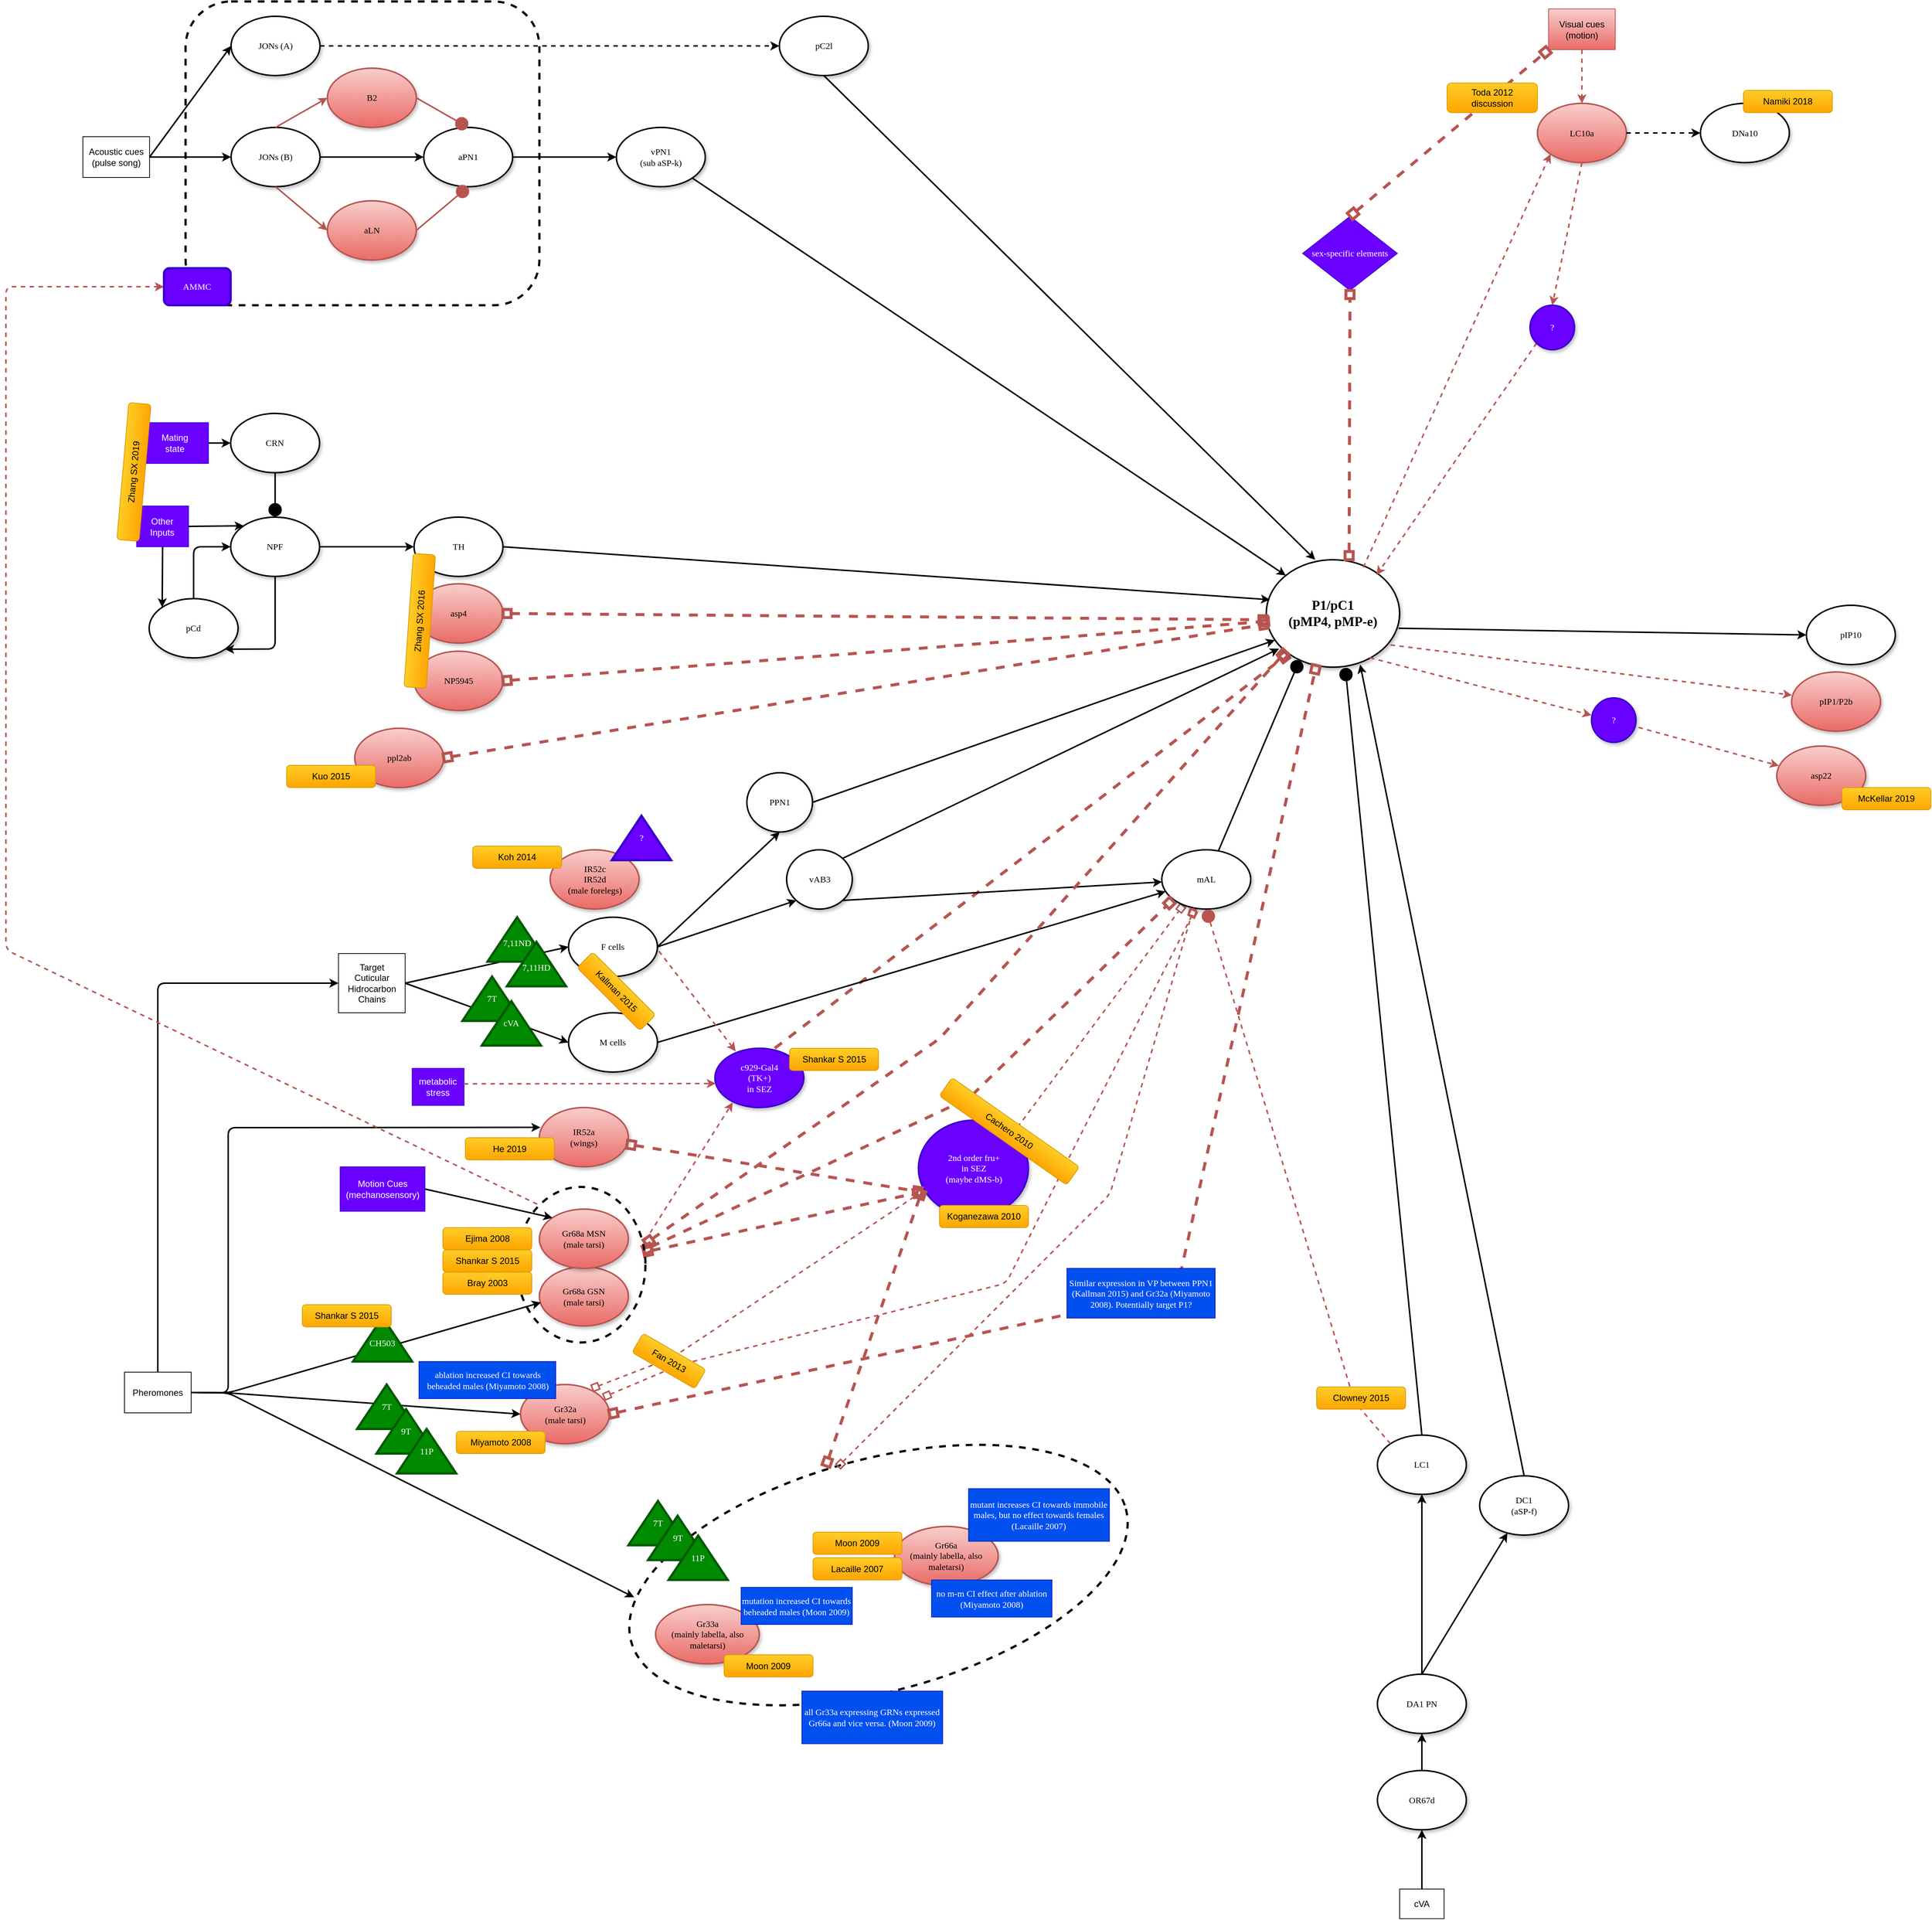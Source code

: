 <mxfile version="14.4.4" type="github">
  <diagram name="Page-1" id="ad52d381-51e7-2e0d-a935-2d0ddd2fd229">
    <mxGraphModel dx="3036" dy="1929" grid="1" gridSize="10" guides="1" tooltips="1" connect="1" arrows="1" fold="1" page="1" pageScale="1" pageWidth="1100" pageHeight="850" background="#ffffff" math="0" shadow="0">
      <root>
        <mxCell id="0" />
        <mxCell id="1" parent="0" />
        <mxCell id="9Zyja6iba0x6Raa5amca-169" value="" style="ellipse;whiteSpace=wrap;html=1;fontFamily=Verdana;fontSize=12;fontColor=#000000;rotation=-15;fillColor=none;strokeColor=#000000;dashed=1;strokeWidth=3;" vertex="1" parent="1">
          <mxGeometry x="362" y="1217.31" width="691.25" height="313.25" as="geometry" />
        </mxCell>
        <mxCell id="9Zyja6iba0x6Raa5amca-168" value="&lt;div&gt;Gr33a&lt;/div&gt;&lt;div&gt;(mainly labella, also maletarsi)&lt;br&gt;&lt;/div&gt;" style="ellipse;whiteSpace=wrap;html=1;rounded=1;shadow=1;comic=0;labelBackgroundColor=none;strokeWidth=2;fontFamily=Verdana;fontSize=12;align=center;gradientColor=#ea6b66;fillColor=#f8cecc;strokeColor=#b85450;" vertex="1" parent="1">
          <mxGeometry x="406.75" y="1413.81" width="140" height="80" as="geometry" />
        </mxCell>
        <mxCell id="9Zyja6iba0x6Raa5amca-161" value="" style="endArrow=box;html=1;strokeWidth=2;strokeColor=#b85450;exitX=1;exitY=0;exitDx=0;exitDy=0;dashed=1;gradientColor=#ea6b66;fillColor=#f8cecc;entryX=0.237;entryY=0.942;entryDx=0;entryDy=0;entryPerimeter=0;endFill=0;" edge="1" parent="1" source="9Zyja6iba0x6Raa5amca-147" target="9Zyja6iba0x6Raa5amca-2">
          <mxGeometry width="50" height="50" relative="1" as="geometry">
            <mxPoint x="899.001" y="777.405" as="sourcePoint" />
            <mxPoint x="1081.66" y="631" as="targetPoint" />
          </mxGeometry>
        </mxCell>
        <mxCell id="9Zyja6iba0x6Raa5amca-157" value="" style="endArrow=box;html=1;strokeWidth=4;strokeColor=#b85450;exitX=0.673;exitY=0;exitDx=0;exitDy=0;dashed=1;gradientColor=#ea6b66;fillColor=#f8cecc;entryX=0.157;entryY=0.883;entryDx=0;entryDy=0;entryPerimeter=0;exitPerimeter=0;endFill=0;" edge="1" parent="1" source="9Zyja6iba0x6Raa5amca-208" target="9Zyja6iba0x6Raa5amca-1">
          <mxGeometry width="50" height="50" relative="1" as="geometry">
            <mxPoint x="949.787" y="575.993" as="sourcePoint" />
            <mxPoint x="771.998" y="840.001" as="targetPoint" />
            <Array as="points" />
          </mxGeometry>
        </mxCell>
        <mxCell id="9Zyja6iba0x6Raa5amca-1" value="&lt;div&gt;P1/pC1&lt;/div&gt;&lt;div&gt;(pMP4, pMP-e)&lt;br&gt;&lt;/div&gt;" style="ellipse;whiteSpace=wrap;html=1;rounded=1;shadow=1;comic=0;labelBackgroundColor=none;strokeWidth=2;fontFamily=Verdana;fontSize=18;align=center;fontStyle=1" vertex="1" parent="1">
          <mxGeometry x="1231" y="3.5" width="180" height="145" as="geometry" />
        </mxCell>
        <mxCell id="9Zyja6iba0x6Raa5amca-2" value="mAL" style="ellipse;whiteSpace=wrap;html=1;rounded=1;shadow=1;comic=0;labelBackgroundColor=none;strokeWidth=2;fontFamily=Verdana;fontSize=12;align=center;" vertex="1" parent="1">
          <mxGeometry x="1090" y="395" width="120" height="80" as="geometry" />
        </mxCell>
        <mxCell id="9Zyja6iba0x6Raa5amca-4" value="&lt;div&gt;Target&lt;/div&gt;&lt;div&gt;Cuticular&lt;/div&gt;&lt;div&gt;Hidrocarbon&lt;/div&gt;&lt;div&gt;Chains&lt;br&gt;&lt;/div&gt;" style="rounded=0;whiteSpace=wrap;html=1;" vertex="1" parent="1">
          <mxGeometry x="-21.19" y="535" width="90" height="80" as="geometry" />
        </mxCell>
        <mxCell id="9Zyja6iba0x6Raa5amca-6" value="vAB3" style="ellipse;whiteSpace=wrap;html=1;rounded=1;shadow=1;comic=0;labelBackgroundColor=none;strokeWidth=2;fontFamily=Verdana;fontSize=12;align=center;" vertex="1" parent="1">
          <mxGeometry x="583.69" y="395" width="88.56" height="80" as="geometry" />
        </mxCell>
        <mxCell id="9Zyja6iba0x6Raa5amca-7" value="PPN1" style="ellipse;whiteSpace=wrap;html=1;rounded=1;shadow=1;comic=0;labelBackgroundColor=none;strokeWidth=2;fontFamily=Verdana;fontSize=12;align=center;" vertex="1" parent="1">
          <mxGeometry x="530" y="291" width="88.56" height="80" as="geometry" />
        </mxCell>
        <mxCell id="9Zyja6iba0x6Raa5amca-8" value="M cells" style="ellipse;whiteSpace=wrap;html=1;rounded=1;shadow=1;comic=0;labelBackgroundColor=none;strokeWidth=2;fontFamily=Verdana;fontSize=12;align=center;" vertex="1" parent="1">
          <mxGeometry x="289.31" y="615" width="120" height="80" as="geometry" />
        </mxCell>
        <mxCell id="9Zyja6iba0x6Raa5amca-9" value="F cells" style="ellipse;whiteSpace=wrap;html=1;rounded=1;shadow=1;comic=0;labelBackgroundColor=none;strokeWidth=2;fontFamily=Verdana;fontSize=12;align=center;" vertex="1" parent="1">
          <mxGeometry x="289.31" y="486" width="120" height="80" as="geometry" />
        </mxCell>
        <mxCell id="9Zyja6iba0x6Raa5amca-10" value="JONs (B)" style="ellipse;whiteSpace=wrap;html=1;rounded=1;shadow=1;comic=0;labelBackgroundColor=none;strokeWidth=2;fontFamily=Verdana;fontSize=12;align=center;" vertex="1" parent="1">
          <mxGeometry x="-166.13" y="-580" width="120" height="80" as="geometry" />
        </mxCell>
        <mxCell id="9Zyja6iba0x6Raa5amca-11" value="aPN1" style="ellipse;whiteSpace=wrap;html=1;rounded=1;shadow=1;comic=0;labelBackgroundColor=none;strokeWidth=2;fontFamily=Verdana;fontSize=12;align=center;" vertex="1" parent="1">
          <mxGeometry x="93.87" y="-580" width="120" height="80" as="geometry" />
        </mxCell>
        <mxCell id="9Zyja6iba0x6Raa5amca-12" value="&lt;div&gt;vPN1&lt;/div&gt;&lt;div&gt;(sub aSP-k) &lt;/div&gt;" style="ellipse;whiteSpace=wrap;html=1;rounded=1;shadow=1;comic=0;labelBackgroundColor=none;strokeWidth=2;fontFamily=Verdana;fontSize=12;align=center;" vertex="1" parent="1">
          <mxGeometry x="353.87" y="-580" width="120" height="80" as="geometry" />
        </mxCell>
        <mxCell id="9Zyja6iba0x6Raa5amca-13" value="Acoustic cues (pulse song)" style="rounded=0;whiteSpace=wrap;html=1;" vertex="1" parent="1">
          <mxGeometry x="-366.13" y="-567.5" width="90" height="55" as="geometry" />
        </mxCell>
        <mxCell id="9Zyja6iba0x6Raa5amca-14" value="LC1" style="ellipse;whiteSpace=wrap;html=1;rounded=1;shadow=1;comic=0;labelBackgroundColor=none;strokeWidth=2;fontFamily=Verdana;fontSize=12;align=center;" vertex="1" parent="1">
          <mxGeometry x="1381" y="1185" width="120" height="80" as="geometry" />
        </mxCell>
        <mxCell id="9Zyja6iba0x6Raa5amca-15" value="OR67d" style="ellipse;whiteSpace=wrap;html=1;rounded=1;shadow=1;comic=0;labelBackgroundColor=none;strokeWidth=2;fontFamily=Verdana;fontSize=12;align=center;" vertex="1" parent="1">
          <mxGeometry x="1381" y="1637.75" width="120" height="80" as="geometry" />
        </mxCell>
        <mxCell id="9Zyja6iba0x6Raa5amca-16" value="DA1 PN" style="ellipse;whiteSpace=wrap;html=1;rounded=1;shadow=1;comic=0;labelBackgroundColor=none;strokeWidth=2;fontFamily=Verdana;fontSize=12;align=center;" vertex="1" parent="1">
          <mxGeometry x="1381" y="1507.75" width="120" height="80" as="geometry" />
        </mxCell>
        <mxCell id="9Zyja6iba0x6Raa5amca-17" value="&lt;div&gt;DC1&lt;/div&gt;&lt;div&gt;(aSP-f)&lt;/div&gt;" style="ellipse;whiteSpace=wrap;html=1;rounded=1;shadow=1;comic=0;labelBackgroundColor=none;strokeWidth=2;fontFamily=Verdana;fontSize=12;align=center;" vertex="1" parent="1">
          <mxGeometry x="1519" y="1240" width="120" height="80" as="geometry" />
        </mxCell>
        <mxCell id="9Zyja6iba0x6Raa5amca-18" value="cVA" style="rounded=0;whiteSpace=wrap;html=1;" vertex="1" parent="1">
          <mxGeometry x="1411" y="1797.75" width="60" height="40" as="geometry" />
        </mxCell>
        <mxCell id="9Zyja6iba0x6Raa5amca-19" value="Visual cues (motion)" style="rounded=0;whiteSpace=wrap;html=1;gradientColor=#ea6b66;fillColor=#f8cecc;strokeColor=#b85450;" vertex="1" parent="1">
          <mxGeometry x="1612" y="-740" width="90" height="55" as="geometry" />
        </mxCell>
        <mxCell id="9Zyja6iba0x6Raa5amca-22" value="" style="endArrow=circle;html=1;entryX=0.251;entryY=0.932;entryDx=0;entryDy=0;strokeWidth=2;strokeColor=#000000;endFill=1;entryPerimeter=0;" edge="1" parent="1" source="9Zyja6iba0x6Raa5amca-2" target="9Zyja6iba0x6Raa5amca-1">
          <mxGeometry width="50" height="50" relative="1" as="geometry">
            <mxPoint x="1072.0" y="140" as="sourcePoint" />
            <mxPoint x="1072.0" y="380" as="targetPoint" />
          </mxGeometry>
        </mxCell>
        <mxCell id="9Zyja6iba0x6Raa5amca-23" value="" style="endArrow=circle;html=1;exitX=0.5;exitY=0;exitDx=0;exitDy=0;strokeWidth=2;strokeColor=#000000;endFill=1;entryX=0.592;entryY=1;entryDx=0;entryDy=0;entryPerimeter=0;" edge="1" parent="1" source="9Zyja6iba0x6Raa5amca-14" target="9Zyja6iba0x6Raa5amca-1">
          <mxGeometry width="50" height="50" relative="1" as="geometry">
            <mxPoint x="792.0" y="130" as="sourcePoint" />
            <mxPoint x="1330" y="150" as="targetPoint" />
          </mxGeometry>
        </mxCell>
        <mxCell id="9Zyja6iba0x6Raa5amca-24" value="" style="endArrow=circle;html=1;exitX=0;exitY=0;exitDx=0;exitDy=0;entryX=0.5;entryY=1;entryDx=0;entryDy=0;strokeWidth=2;strokeColor=#b85450;endFill=1;dashed=1;gradientColor=#ea6b66;fillColor=#f8cecc;" edge="1" parent="1" source="9Zyja6iba0x6Raa5amca-14" target="9Zyja6iba0x6Raa5amca-2">
          <mxGeometry width="50" height="50" relative="1" as="geometry">
            <mxPoint x="1049.5" y="391" as="sourcePoint" />
            <mxPoint x="1139.98" y="392.48" as="targetPoint" />
            <Array as="points">
              <mxPoint x="1350" y="1140" />
            </Array>
          </mxGeometry>
        </mxCell>
        <mxCell id="9Zyja6iba0x6Raa5amca-25" value="" style="endArrow=classic;html=1;exitX=0.5;exitY=0;exitDx=0;exitDy=0;entryX=0.704;entryY=0.975;entryDx=0;entryDy=0;strokeWidth=2;strokeColor=#000000;entryPerimeter=0;" edge="1" parent="1" source="9Zyja6iba0x6Raa5amca-17" target="9Zyja6iba0x6Raa5amca-1">
          <mxGeometry width="50" height="50" relative="1" as="geometry">
            <mxPoint x="1392.0" y="60" as="sourcePoint" />
            <mxPoint x="1472.0" y="60" as="targetPoint" />
          </mxGeometry>
        </mxCell>
        <mxCell id="9Zyja6iba0x6Raa5amca-26" value="" style="endArrow=classic;html=1;exitX=0.5;exitY=0;exitDx=0;exitDy=0;strokeWidth=2;strokeColor=#000000;" edge="1" parent="1" source="9Zyja6iba0x6Raa5amca-16" target="9Zyja6iba0x6Raa5amca-17">
          <mxGeometry width="50" height="50" relative="1" as="geometry">
            <mxPoint x="1021.0" y="1251" as="sourcePoint" />
            <mxPoint x="1101.0" y="1251" as="targetPoint" />
          </mxGeometry>
        </mxCell>
        <mxCell id="9Zyja6iba0x6Raa5amca-27" value="" style="endArrow=classic;html=1;exitX=0.5;exitY=0;exitDx=0;exitDy=0;entryX=0.5;entryY=1;entryDx=0;entryDy=0;strokeWidth=2;strokeColor=#000000;" edge="1" parent="1" source="9Zyja6iba0x6Raa5amca-16" target="9Zyja6iba0x6Raa5amca-14">
          <mxGeometry width="50" height="50" relative="1" as="geometry">
            <mxPoint x="968.5" y="1061" as="sourcePoint" />
            <mxPoint x="1048.5" y="1061" as="targetPoint" />
          </mxGeometry>
        </mxCell>
        <mxCell id="9Zyja6iba0x6Raa5amca-28" value="" style="endArrow=classic;html=1;strokeWidth=2;strokeColor=#000000;entryX=0.065;entryY=0.748;entryDx=0;entryDy=0;entryPerimeter=0;exitX=1;exitY=0.5;exitDx=0;exitDy=0;" edge="1" parent="1" source="9Zyja6iba0x6Raa5amca-7" target="9Zyja6iba0x6Raa5amca-1">
          <mxGeometry width="50" height="50" relative="1" as="geometry">
            <mxPoint x="870" y="390" as="sourcePoint" />
            <mxPoint x="1252" y="120" as="targetPoint" />
          </mxGeometry>
        </mxCell>
        <mxCell id="9Zyja6iba0x6Raa5amca-29" value="" style="endArrow=classic;html=1;exitX=1;exitY=1;exitDx=0;exitDy=0;strokeWidth=2;strokeColor=#000000;" edge="1" parent="1" source="9Zyja6iba0x6Raa5amca-6" target="9Zyja6iba0x6Raa5amca-2">
          <mxGeometry width="50" height="50" relative="1" as="geometry">
            <mxPoint x="899.5" y="631" as="sourcePoint" />
            <mxPoint x="979.5" y="631" as="targetPoint" />
          </mxGeometry>
        </mxCell>
        <mxCell id="9Zyja6iba0x6Raa5amca-30" value="" style="endArrow=classic;html=1;exitX=1;exitY=0;exitDx=0;exitDy=0;strokeWidth=2;strokeColor=#000000;entryX=0.096;entryY=0.828;entryDx=0;entryDy=0;entryPerimeter=0;" edge="1" parent="1" source="9Zyja6iba0x6Raa5amca-6" target="9Zyja6iba0x6Raa5amca-1">
          <mxGeometry width="50" height="50" relative="1" as="geometry">
            <mxPoint x="1442.0" y="110" as="sourcePoint" />
            <mxPoint x="1522.0" y="110" as="targetPoint" />
          </mxGeometry>
        </mxCell>
        <mxCell id="9Zyja6iba0x6Raa5amca-31" value="" style="endArrow=classic;html=1;exitX=1;exitY=0.5;exitDx=0;exitDy=0;entryX=0.5;entryY=1;entryDx=0;entryDy=0;strokeWidth=2;strokeColor=#000000;" edge="1" parent="1" source="9Zyja6iba0x6Raa5amca-9" target="9Zyja6iba0x6Raa5amca-7">
          <mxGeometry width="50" height="50" relative="1" as="geometry">
            <mxPoint x="404.31" y="670" as="sourcePoint" />
            <mxPoint x="484.31" y="670" as="targetPoint" />
          </mxGeometry>
        </mxCell>
        <mxCell id="9Zyja6iba0x6Raa5amca-32" value="" style="endArrow=classic;html=1;exitX=1;exitY=0.5;exitDx=0;exitDy=0;entryX=0;entryY=1;entryDx=0;entryDy=0;strokeWidth=2;strokeColor=#000000;" edge="1" parent="1" source="9Zyja6iba0x6Raa5amca-9" target="9Zyja6iba0x6Raa5amca-6">
          <mxGeometry width="50" height="50" relative="1" as="geometry">
            <mxPoint x="384.31" y="750" as="sourcePoint" />
            <mxPoint x="464.31" y="750" as="targetPoint" />
          </mxGeometry>
        </mxCell>
        <mxCell id="9Zyja6iba0x6Raa5amca-33" value="" style="endArrow=classic;html=1;exitX=1;exitY=0.5;exitDx=0;exitDy=0;strokeWidth=2;strokeColor=#000000;" edge="1" parent="1" source="9Zyja6iba0x6Raa5amca-8" target="9Zyja6iba0x6Raa5amca-2">
          <mxGeometry width="50" height="50" relative="1" as="geometry">
            <mxPoint x="669.5" y="671" as="sourcePoint" />
            <mxPoint x="749.5" y="671" as="targetPoint" />
          </mxGeometry>
        </mxCell>
        <mxCell id="9Zyja6iba0x6Raa5amca-34" value="" style="endArrow=classic;html=1;exitX=1;exitY=0.5;exitDx=0;exitDy=0;entryX=0;entryY=0.5;entryDx=0;entryDy=0;strokeWidth=2;strokeColor=#000000;" edge="1" parent="1" source="9Zyja6iba0x6Raa5amca-4" target="9Zyja6iba0x6Raa5amca-9">
          <mxGeometry width="50" height="50" relative="1" as="geometry">
            <mxPoint x="164.31" y="616" as="sourcePoint" />
            <mxPoint x="244.31" y="616" as="targetPoint" />
          </mxGeometry>
        </mxCell>
        <mxCell id="9Zyja6iba0x6Raa5amca-35" value="" style="endArrow=classic;html=1;exitX=1;exitY=0.5;exitDx=0;exitDy=0;entryX=0;entryY=0.5;entryDx=0;entryDy=0;strokeWidth=2;strokeColor=#000000;" edge="1" parent="1" source="9Zyja6iba0x6Raa5amca-4" target="9Zyja6iba0x6Raa5amca-8">
          <mxGeometry width="50" height="50" relative="1" as="geometry">
            <mxPoint x="174.31" y="644.82" as="sourcePoint" />
            <mxPoint x="254.31" y="644.82" as="targetPoint" />
          </mxGeometry>
        </mxCell>
        <mxCell id="9Zyja6iba0x6Raa5amca-36" value="" style="endArrow=classic;html=1;exitX=0.5;exitY=0;exitDx=0;exitDy=0;entryX=0.5;entryY=1;entryDx=0;entryDy=0;strokeWidth=2;strokeColor=#000000;" edge="1" parent="1" source="9Zyja6iba0x6Raa5amca-15" target="9Zyja6iba0x6Raa5amca-16">
          <mxGeometry width="50" height="50" relative="1" as="geometry">
            <mxPoint x="1071.0" y="1672.75" as="sourcePoint" />
            <mxPoint x="1161.0" y="1647.75" as="targetPoint" />
          </mxGeometry>
        </mxCell>
        <mxCell id="9Zyja6iba0x6Raa5amca-37" value="" style="endArrow=classic;html=1;exitX=0.5;exitY=0;exitDx=0;exitDy=0;entryX=0.5;entryY=1;entryDx=0;entryDy=0;strokeWidth=2;strokeColor=#000000;" edge="1" parent="1" source="9Zyja6iba0x6Raa5amca-18" target="9Zyja6iba0x6Raa5amca-15">
          <mxGeometry width="50" height="50" relative="1" as="geometry">
            <mxPoint x="911.0" y="1562.75" as="sourcePoint" />
            <mxPoint x="1001.0" y="1537.75" as="targetPoint" />
          </mxGeometry>
        </mxCell>
        <mxCell id="9Zyja6iba0x6Raa5amca-38" value="" style="endArrow=classic;html=1;strokeWidth=2;strokeColor=#000000;entryX=0;entryY=0.5;entryDx=0;entryDy=0;" edge="1" parent="1" source="9Zyja6iba0x6Raa5amca-13" target="9Zyja6iba0x6Raa5amca-10">
          <mxGeometry width="50" height="50" relative="1" as="geometry">
            <mxPoint x="-186.13" y="-210" as="sourcePoint" />
            <mxPoint x="-176.13" y="-300" as="targetPoint" />
          </mxGeometry>
        </mxCell>
        <mxCell id="9Zyja6iba0x6Raa5amca-39" value="" style="endArrow=classic;html=1;exitX=1;exitY=0.5;exitDx=0;exitDy=0;entryX=0;entryY=0.5;entryDx=0;entryDy=0;strokeWidth=2;strokeColor=#000000;" edge="1" parent="1" source="9Zyja6iba0x6Raa5amca-10" target="9Zyja6iba0x6Raa5amca-11">
          <mxGeometry width="50" height="50" relative="1" as="geometry">
            <mxPoint x="-46.13" y="-210" as="sourcePoint" />
            <mxPoint x="68.87" y="-300" as="targetPoint" />
          </mxGeometry>
        </mxCell>
        <mxCell id="9Zyja6iba0x6Raa5amca-40" value="" style="endArrow=classic;html=1;exitX=1;exitY=0.5;exitDx=0;exitDy=0;entryX=0;entryY=0.5;entryDx=0;entryDy=0;strokeWidth=2;strokeColor=#000000;" edge="1" parent="1" source="9Zyja6iba0x6Raa5amca-11" target="9Zyja6iba0x6Raa5amca-12">
          <mxGeometry width="50" height="50" relative="1" as="geometry">
            <mxPoint x="223.87" y="-170" as="sourcePoint" />
            <mxPoint x="338.87" y="-260" as="targetPoint" />
          </mxGeometry>
        </mxCell>
        <mxCell id="9Zyja6iba0x6Raa5amca-41" value="" style="endArrow=classic;html=1;exitX=1;exitY=1;exitDx=0;exitDy=0;entryX=0;entryY=0;entryDx=0;entryDy=0;strokeWidth=2;strokeColor=#000000;" edge="1" parent="1" source="9Zyja6iba0x6Raa5amca-12" target="9Zyja6iba0x6Raa5amca-1">
          <mxGeometry width="50" height="50" relative="1" as="geometry">
            <mxPoint x="1252" y="-45" as="sourcePoint" />
            <mxPoint x="1255.888" y="21.618" as="targetPoint" />
          </mxGeometry>
        </mxCell>
        <mxCell id="9Zyja6iba0x6Raa5amca-42" value="LC10a" style="ellipse;whiteSpace=wrap;html=1;rounded=1;shadow=1;comic=0;labelBackgroundColor=none;strokeWidth=2;fontFamily=Verdana;fontSize=12;align=center;gradientColor=#ea6b66;fillColor=#f8cecc;strokeColor=#b85450;" vertex="1" parent="1">
          <mxGeometry x="1597" y="-612.5" width="120" height="80" as="geometry" />
        </mxCell>
        <mxCell id="9Zyja6iba0x6Raa5amca-44" value="B2" style="ellipse;whiteSpace=wrap;html=1;rounded=1;shadow=1;comic=0;labelBackgroundColor=none;strokeWidth=2;fontFamily=Verdana;fontSize=12;align=center;gradientColor=#ea6b66;fillColor=#f8cecc;strokeColor=#b85450;" vertex="1" parent="1">
          <mxGeometry x="-36.13" y="-660" width="120" height="80" as="geometry" />
        </mxCell>
        <mxCell id="9Zyja6iba0x6Raa5amca-45" value="aLN" style="ellipse;whiteSpace=wrap;html=1;rounded=1;shadow=1;comic=0;labelBackgroundColor=none;strokeWidth=2;fontFamily=Verdana;fontSize=12;align=center;gradientColor=#ea6b66;fillColor=#f8cecc;strokeColor=#b85450;" vertex="1" parent="1">
          <mxGeometry x="-36.13" y="-481" width="120" height="80" as="geometry" />
        </mxCell>
        <mxCell id="9Zyja6iba0x6Raa5amca-47" value="" style="endArrow=classic;html=1;exitX=0.5;exitY=0;exitDx=0;exitDy=0;entryX=0;entryY=0.5;entryDx=0;entryDy=0;strokeWidth=2;strokeColor=#b85450;gradientColor=#ea6b66;fillColor=#f8cecc;" edge="1" parent="1" source="9Zyja6iba0x6Raa5amca-10" target="9Zyja6iba0x6Raa5amca-44">
          <mxGeometry width="50" height="50" relative="1" as="geometry">
            <mxPoint x="-56.13" y="-442.5" as="sourcePoint" />
            <mxPoint x="83.87" y="-442.5" as="targetPoint" />
          </mxGeometry>
        </mxCell>
        <mxCell id="9Zyja6iba0x6Raa5amca-48" value="" style="endArrow=classic;html=1;exitX=0.5;exitY=1;exitDx=0;exitDy=0;entryX=0;entryY=0.5;entryDx=0;entryDy=0;strokeWidth=2;strokeColor=#b85450;gradientColor=#ea6b66;fillColor=#f8cecc;" edge="1" parent="1" source="9Zyja6iba0x6Raa5amca-10" target="9Zyja6iba0x6Raa5amca-45">
          <mxGeometry width="50" height="50" relative="1" as="geometry">
            <mxPoint x="-36.13" y="-460" as="sourcePoint" />
            <mxPoint x="103.87" y="-460" as="targetPoint" />
          </mxGeometry>
        </mxCell>
        <mxCell id="9Zyja6iba0x6Raa5amca-50" value="" style="endArrow=circle;html=1;entryX=0.5;entryY=1;entryDx=0;entryDy=0;strokeWidth=2;strokeColor=#b85450;endFill=1;exitX=1;exitY=0.5;exitDx=0;exitDy=0;gradientColor=#ea6b66;fillColor=#f8cecc;" edge="1" parent="1" source="9Zyja6iba0x6Raa5amca-45" target="9Zyja6iba0x6Raa5amca-11">
          <mxGeometry width="50" height="50" relative="1" as="geometry">
            <mxPoint x="153.87" y="-290" as="sourcePoint" />
            <mxPoint x="192.714" y="-380.004" as="targetPoint" />
          </mxGeometry>
        </mxCell>
        <mxCell id="9Zyja6iba0x6Raa5amca-51" value="" style="endArrow=circle;html=1;entryX=0.5;entryY=0;entryDx=0;entryDy=0;strokeWidth=2;strokeColor=#b85450;endFill=1;exitX=1;exitY=0.5;exitDx=0;exitDy=0;gradientColor=#ea6b66;fillColor=#f8cecc;" edge="1" parent="1" source="9Zyja6iba0x6Raa5amca-44" target="9Zyja6iba0x6Raa5amca-11">
          <mxGeometry width="50" height="50" relative="1" as="geometry">
            <mxPoint x="123.872" y="-287.979" as="sourcePoint" />
            <mxPoint x="252.714" y="-390.004" as="targetPoint" />
          </mxGeometry>
        </mxCell>
        <mxCell id="9Zyja6iba0x6Raa5amca-52" value="JONs (A)" style="ellipse;whiteSpace=wrap;html=1;rounded=1;shadow=1;comic=0;labelBackgroundColor=none;strokeWidth=2;fontFamily=Verdana;fontSize=12;align=center;" vertex="1" parent="1">
          <mxGeometry x="-166.13" y="-730" width="120" height="80" as="geometry" />
        </mxCell>
        <mxCell id="9Zyja6iba0x6Raa5amca-53" value="" style="endArrow=classic;html=1;strokeWidth=2;strokeColor=#000000;entryX=0;entryY=0.5;entryDx=0;entryDy=0;exitX=1;exitY=0.5;exitDx=0;exitDy=0;" edge="1" parent="1" source="9Zyja6iba0x6Raa5amca-13" target="9Zyja6iba0x6Raa5amca-52">
          <mxGeometry width="50" height="50" relative="1" as="geometry">
            <mxPoint x="-246.13" y="-500" as="sourcePoint" />
            <mxPoint x="-166.13" y="-470" as="targetPoint" />
          </mxGeometry>
        </mxCell>
        <mxCell id="9Zyja6iba0x6Raa5amca-54" value="pC2l" style="ellipse;whiteSpace=wrap;html=1;rounded=1;shadow=1;comic=0;labelBackgroundColor=none;strokeWidth=2;fontFamily=Verdana;fontSize=12;align=center;" vertex="1" parent="1">
          <mxGeometry x="573.87" y="-730" width="120" height="80" as="geometry" />
        </mxCell>
        <mxCell id="9Zyja6iba0x6Raa5amca-55" value="" style="endArrow=classic;html=1;strokeWidth=2;strokeColor=#000000;entryX=0;entryY=0.5;entryDx=0;entryDy=0;exitX=1;exitY=0.5;exitDx=0;exitDy=0;dashed=1;" edge="1" parent="1" source="9Zyja6iba0x6Raa5amca-52" target="9Zyja6iba0x6Raa5amca-54">
          <mxGeometry width="50" height="50" relative="1" as="geometry">
            <mxPoint x="-26.13" y="-660" as="sourcePoint" />
            <mxPoint x="83.87" y="-760" as="targetPoint" />
          </mxGeometry>
        </mxCell>
        <mxCell id="9Zyja6iba0x6Raa5amca-56" value="" style="endArrow=classic;html=1;strokeWidth=2;strokeColor=#000000;entryX=0.367;entryY=0;entryDx=0;entryDy=0;exitX=0.5;exitY=1;exitDx=0;exitDy=0;entryPerimeter=0;" edge="1" parent="1" source="9Zyja6iba0x6Raa5amca-54" target="9Zyja6iba0x6Raa5amca-1">
          <mxGeometry width="50" height="50" relative="1" as="geometry">
            <mxPoint x="972" y="-379" as="sourcePoint" />
            <mxPoint x="1320" as="targetPoint" />
          </mxGeometry>
        </mxCell>
        <mxCell id="9Zyja6iba0x6Raa5amca-57" value="DNa10" style="ellipse;whiteSpace=wrap;html=1;rounded=1;shadow=1;comic=0;labelBackgroundColor=none;strokeWidth=2;fontFamily=Verdana;fontSize=12;align=center;" vertex="1" parent="1">
          <mxGeometry x="1817" y="-612.5" width="120" height="80" as="geometry" />
        </mxCell>
        <mxCell id="9Zyja6iba0x6Raa5amca-61" value="" style="endArrow=classic;html=1;strokeWidth=2;strokeColor=#000000;entryX=0;entryY=0.5;entryDx=0;entryDy=0;exitX=1;exitY=0.5;exitDx=0;exitDy=0;dashed=1;" edge="1" parent="1" source="9Zyja6iba0x6Raa5amca-42" target="9Zyja6iba0x6Raa5amca-57">
          <mxGeometry width="50" height="50" relative="1" as="geometry">
            <mxPoint x="1687" y="-640" as="sourcePoint" />
            <mxPoint x="1797" y="-740" as="targetPoint" />
          </mxGeometry>
        </mxCell>
        <mxCell id="9Zyja6iba0x6Raa5amca-63" value="" style="endArrow=classic;html=1;strokeWidth=2;strokeColor=#b85450;exitX=0.5;exitY=1;exitDx=0;exitDy=0;dashed=1;entryX=0.5;entryY=0;entryDx=0;entryDy=0;gradientColor=#ea6b66;fillColor=#f8cecc;" edge="1" parent="1" source="9Zyja6iba0x6Raa5amca-42" target="9Zyja6iba0x6Raa5amca-80">
          <mxGeometry width="50" height="50" relative="1" as="geometry">
            <mxPoint x="1587.0" y="-450" as="sourcePoint" />
            <mxPoint x="1617" y="-347.5" as="targetPoint" />
          </mxGeometry>
        </mxCell>
        <mxCell id="9Zyja6iba0x6Raa5amca-66" value="" style="endArrow=classic;html=1;strokeWidth=2;strokeColor=#b85450;exitX=0;exitY=1;exitDx=0;exitDy=0;dashed=1;gradientColor=#ea6b66;fillColor=#f8cecc;entryX=0.827;entryY=0.142;entryDx=0;entryDy=0;entryPerimeter=0;" edge="1" parent="1" source="9Zyja6iba0x6Raa5amca-80" target="9Zyja6iba0x6Raa5amca-1">
          <mxGeometry width="50" height="50" relative="1" as="geometry">
            <mxPoint x="1552" y="-207.5" as="sourcePoint" />
            <mxPoint x="1522.0" y="-100" as="targetPoint" />
          </mxGeometry>
        </mxCell>
        <mxCell id="9Zyja6iba0x6Raa5amca-67" value="" style="endArrow=classic;html=1;strokeWidth=2;strokeColor=#b85450;exitX=0.728;exitY=0.071;exitDx=0;exitDy=0;dashed=1;entryX=0;entryY=1;entryDx=0;entryDy=0;exitPerimeter=0;gradientColor=#ea6b66;fillColor=#f8cecc;" edge="1" parent="1" source="9Zyja6iba0x6Raa5amca-1" target="9Zyja6iba0x6Raa5amca-42">
          <mxGeometry width="50" height="50" relative="1" as="geometry">
            <mxPoint x="1432.0" y="-375.86" as="sourcePoint" />
            <mxPoint x="1509.574" y="-84.144" as="targetPoint" />
          </mxGeometry>
        </mxCell>
        <mxCell id="9Zyja6iba0x6Raa5amca-69" value="" style="endArrow=classic;html=1;strokeWidth=2;strokeColor=#b85450;entryX=0.5;entryY=0;entryDx=0;entryDy=0;exitX=0.5;exitY=1;exitDx=0;exitDy=0;dashed=1;gradientColor=#ea6b66;fillColor=#f8cecc;" edge="1" parent="1" source="9Zyja6iba0x6Raa5amca-19" target="9Zyja6iba0x6Raa5amca-42">
          <mxGeometry width="50" height="50" relative="1" as="geometry">
            <mxPoint x="1717.0" y="-572.5" as="sourcePoint" />
            <mxPoint x="1817.0" y="-572.5" as="targetPoint" />
          </mxGeometry>
        </mxCell>
        <mxCell id="9Zyja6iba0x6Raa5amca-70" value="pIP10" style="ellipse;whiteSpace=wrap;html=1;rounded=1;shadow=1;comic=0;labelBackgroundColor=none;strokeWidth=2;fontFamily=Verdana;fontSize=12;align=center;" vertex="1" parent="1">
          <mxGeometry x="1960" y="65" width="120" height="80" as="geometry" />
        </mxCell>
        <mxCell id="9Zyja6iba0x6Raa5amca-71" value="&lt;div align=&quot;center&quot;&gt;pIP1/P2b&lt;/div&gt;" style="ellipse;whiteSpace=wrap;html=1;rounded=1;shadow=1;comic=0;labelBackgroundColor=none;strokeWidth=2;fontFamily=Verdana;fontSize=12;align=center;gradientColor=#ea6b66;fillColor=#f8cecc;strokeColor=#b85450;" vertex="1" parent="1">
          <mxGeometry x="1940" y="155" width="120" height="80" as="geometry" />
        </mxCell>
        <mxCell id="9Zyja6iba0x6Raa5amca-72" value="asp22" style="ellipse;whiteSpace=wrap;html=1;rounded=1;shadow=1;comic=0;labelBackgroundColor=none;strokeWidth=2;fontFamily=Verdana;fontSize=12;align=center;gradientColor=#ea6b66;fillColor=#f8cecc;strokeColor=#b85450;" vertex="1" parent="1">
          <mxGeometry x="1920" y="255" width="120" height="80" as="geometry" />
        </mxCell>
        <mxCell id="9Zyja6iba0x6Raa5amca-74" value="" style="endArrow=classic;html=1;strokeWidth=2;strokeColor=#000000;exitX=0.992;exitY=0.638;exitDx=0;exitDy=0;exitPerimeter=0;entryX=0;entryY=0.5;entryDx=0;entryDy=0;" edge="1" parent="1" source="9Zyja6iba0x6Raa5amca-1" target="9Zyja6iba0x6Raa5amca-70">
          <mxGeometry width="50" height="50" relative="1" as="geometry">
            <mxPoint x="1552" y="-207.5" as="sourcePoint" />
            <mxPoint x="1359.171" y="37.901" as="targetPoint" />
          </mxGeometry>
        </mxCell>
        <mxCell id="9Zyja6iba0x6Raa5amca-75" value="" style="endArrow=classic;html=1;strokeWidth=2;strokeColor=#b85450;exitX=0.932;exitY=0.793;exitDx=0;exitDy=0;dashed=1;exitPerimeter=0;entryX=0.004;entryY=0.391;entryDx=0;entryDy=0;gradientColor=#ea6b66;fillColor=#f8cecc;entryPerimeter=0;" edge="1" parent="1" source="9Zyja6iba0x6Raa5amca-1" target="9Zyja6iba0x6Raa5amca-71">
          <mxGeometry width="50" height="50" relative="1" as="geometry">
            <mxPoint x="1574.83" y="154.6" as="sourcePoint" />
            <mxPoint x="1382.001" y="400.001" as="targetPoint" />
          </mxGeometry>
        </mxCell>
        <mxCell id="9Zyja6iba0x6Raa5amca-76" value="" style="endArrow=classic;html=1;strokeWidth=2;strokeColor=#b85450;exitX=0.777;exitY=0.912;exitDx=0;exitDy=0;dashed=1;exitPerimeter=0;entryX=-0.002;entryY=0.389;entryDx=0;entryDy=0;gradientColor=#ea6b66;fillColor=#f8cecc;entryPerimeter=0;" edge="1" parent="1" source="9Zyja6iba0x6Raa5amca-1" target="9Zyja6iba0x6Raa5amca-77">
          <mxGeometry width="50" height="50" relative="1" as="geometry">
            <mxPoint x="1572" y="-187.5" as="sourcePoint" />
            <mxPoint x="1582" y="380" as="targetPoint" />
          </mxGeometry>
        </mxCell>
        <mxCell id="9Zyja6iba0x6Raa5amca-77" value="?" style="ellipse;whiteSpace=wrap;html=1;rounded=1;shadow=1;comic=0;labelBackgroundColor=none;strokeWidth=2;fontFamily=Verdana;fontSize=12;align=center;fillColor=#6a00ff;strokeColor=#3700CC;fontColor=#ffffff;" vertex="1" parent="1">
          <mxGeometry x="1670" y="190" width="60" height="60" as="geometry" />
        </mxCell>
        <mxCell id="9Zyja6iba0x6Raa5amca-79" value="" style="endArrow=classic;html=1;strokeWidth=2;strokeColor=#b85450;exitX=1.057;exitY=0.664;exitDx=0;exitDy=0;dashed=1;entryX=0.024;entryY=0.332;entryDx=0;entryDy=0;gradientColor=#ea6b66;fillColor=#f8cecc;exitPerimeter=0;entryPerimeter=0;" edge="1" parent="1" source="9Zyja6iba0x6Raa5amca-77" target="9Zyja6iba0x6Raa5amca-72">
          <mxGeometry width="50" height="50" relative="1" as="geometry">
            <mxPoint x="1743.24" y="29.44" as="sourcePoint" />
            <mxPoint x="1777.574" y="246.716" as="targetPoint" />
          </mxGeometry>
        </mxCell>
        <mxCell id="9Zyja6iba0x6Raa5amca-80" value="?" style="ellipse;whiteSpace=wrap;html=1;rounded=1;shadow=1;comic=0;labelBackgroundColor=none;strokeWidth=2;fontFamily=Verdana;fontSize=12;align=center;fillColor=#6a00ff;strokeColor=#3700CC;fontColor=#ffffff;" vertex="1" parent="1">
          <mxGeometry x="1587" y="-340" width="60" height="60" as="geometry" />
        </mxCell>
        <mxCell id="9Zyja6iba0x6Raa5amca-81" value="ppl2ab" style="ellipse;whiteSpace=wrap;html=1;rounded=1;shadow=1;comic=0;labelBackgroundColor=none;strokeWidth=2;fontFamily=Verdana;fontSize=12;align=center;gradientColor=#ea6b66;fillColor=#f8cecc;strokeColor=#b85450;" vertex="1" parent="1">
          <mxGeometry x="0.81" y="231" width="120" height="80" as="geometry" />
        </mxCell>
        <mxCell id="9Zyja6iba0x6Raa5amca-82" value="CRN" style="ellipse;whiteSpace=wrap;html=1;rounded=1;shadow=1;comic=0;labelBackgroundColor=none;strokeWidth=2;fontFamily=Verdana;fontSize=12;align=center;" vertex="1" parent="1">
          <mxGeometry x="-166.69" y="-194" width="120" height="80" as="geometry" />
        </mxCell>
        <mxCell id="9Zyja6iba0x6Raa5amca-83" value="NPF" style="ellipse;whiteSpace=wrap;html=1;rounded=1;shadow=1;comic=0;labelBackgroundColor=none;strokeWidth=2;fontFamily=Verdana;fontSize=12;align=center;" vertex="1" parent="1">
          <mxGeometry x="-166.69" y="-54" width="120" height="80" as="geometry" />
        </mxCell>
        <mxCell id="9Zyja6iba0x6Raa5amca-84" value="pCd" style="ellipse;whiteSpace=wrap;html=1;rounded=1;shadow=1;comic=0;labelBackgroundColor=none;strokeWidth=2;fontFamily=Verdana;fontSize=12;align=center;" vertex="1" parent="1">
          <mxGeometry x="-276.69" y="56" width="120" height="80" as="geometry" />
        </mxCell>
        <mxCell id="9Zyja6iba0x6Raa5amca-86" value="TH" style="ellipse;whiteSpace=wrap;html=1;rounded=1;shadow=1;comic=0;labelBackgroundColor=none;strokeWidth=2;fontFamily=Verdana;fontSize=12;align=center;" vertex="1" parent="1">
          <mxGeometry x="80.81" y="-54" width="120" height="80" as="geometry" />
        </mxCell>
        <mxCell id="9Zyja6iba0x6Raa5amca-87" value="asp4" style="ellipse;whiteSpace=wrap;html=1;rounded=1;shadow=1;comic=0;labelBackgroundColor=none;strokeWidth=2;fontFamily=Verdana;fontSize=12;align=center;gradientColor=#ea6b66;fillColor=#f8cecc;strokeColor=#b85450;" vertex="1" parent="1">
          <mxGeometry x="80.81" y="36" width="120" height="80" as="geometry" />
        </mxCell>
        <mxCell id="9Zyja6iba0x6Raa5amca-88" value="NP5945" style="ellipse;whiteSpace=wrap;html=1;rounded=1;shadow=1;comic=0;labelBackgroundColor=none;strokeWidth=2;fontFamily=Verdana;fontSize=12;align=center;gradientColor=#ea6b66;fillColor=#f8cecc;strokeColor=#b85450;" vertex="1" parent="1">
          <mxGeometry x="80.81" y="127" width="120" height="80" as="geometry" />
        </mxCell>
        <mxCell id="9Zyja6iba0x6Raa5amca-89" value="" style="endArrow=classic;html=1;exitX=1;exitY=0.5;exitDx=0;exitDy=0;strokeWidth=2;strokeColor=#000000;entryX=0.028;entryY=0.372;entryDx=0;entryDy=0;entryPerimeter=0;" edge="1" parent="1" source="9Zyja6iba0x6Raa5amca-86" target="9Zyja6iba0x6Raa5amca-1">
          <mxGeometry width="50" height="50" relative="1" as="geometry">
            <mxPoint x="802" y="331" as="sourcePoint" />
            <mxPoint x="1234.5" y="54.375" as="targetPoint" />
          </mxGeometry>
        </mxCell>
        <mxCell id="9Zyja6iba0x6Raa5amca-90" value="" style="endArrow=classic;html=1;exitX=1;exitY=0.5;exitDx=0;exitDy=0;strokeWidth=2;strokeColor=#000000;entryX=0;entryY=0.5;entryDx=0;entryDy=0;" edge="1" parent="1" source="9Zyja6iba0x6Raa5amca-83" target="9Zyja6iba0x6Raa5amca-86">
          <mxGeometry width="50" height="50" relative="1" as="geometry">
            <mxPoint x="-44.19" y="454" as="sourcePoint" />
            <mxPoint x="408.384" y="24.716" as="targetPoint" />
          </mxGeometry>
        </mxCell>
        <mxCell id="9Zyja6iba0x6Raa5amca-91" value="" style="endArrow=classic;html=1;exitX=0.5;exitY=0;exitDx=0;exitDy=0;strokeWidth=2;strokeColor=#000000;entryX=0;entryY=0.5;entryDx=0;entryDy=0;" edge="1" parent="1" source="9Zyja6iba0x6Raa5amca-84" target="9Zyja6iba0x6Raa5amca-83">
          <mxGeometry width="50" height="50" relative="1" as="geometry">
            <mxPoint x="-286.694" y="-53.996" as="sourcePoint" />
            <mxPoint x="-221.546" y="-30.564" as="targetPoint" />
            <Array as="points">
              <mxPoint x="-216.69" y="-14" />
            </Array>
          </mxGeometry>
        </mxCell>
        <mxCell id="9Zyja6iba0x6Raa5amca-92" value="" style="endArrow=classic;html=1;strokeWidth=2;strokeColor=#000000;entryX=1;entryY=1;entryDx=0;entryDy=0;exitX=0.5;exitY=1;exitDx=0;exitDy=0;" edge="1" parent="1" source="9Zyja6iba0x6Raa5amca-83" target="9Zyja6iba0x6Raa5amca-84">
          <mxGeometry width="50" height="50" relative="1" as="geometry">
            <mxPoint x="-106.69" y="76" as="sourcePoint" />
            <mxPoint x="10.884" y="97.716" as="targetPoint" />
            <Array as="points">
              <mxPoint x="-106.69" y="124" />
            </Array>
          </mxGeometry>
        </mxCell>
        <mxCell id="9Zyja6iba0x6Raa5amca-93" value="" style="endArrow=circle;html=1;entryX=0.5;entryY=0;entryDx=0;entryDy=0;strokeWidth=2;strokeColor=#000000;endFill=1;exitX=0.5;exitY=1;exitDx=0;exitDy=0;" edge="1" parent="1" source="9Zyja6iba0x6Raa5amca-82" target="9Zyja6iba0x6Raa5amca-83">
          <mxGeometry width="50" height="50" relative="1" as="geometry">
            <mxPoint x="130.81" y="-187" as="sourcePoint" />
            <mxPoint x="200.81" y="-246" as="targetPoint" />
          </mxGeometry>
        </mxCell>
        <mxCell id="9Zyja6iba0x6Raa5amca-94" value="&lt;div&gt;Other&lt;br&gt;&lt;/div&gt;&lt;div&gt;Inputs&lt;/div&gt;" style="rounded=0;whiteSpace=wrap;html=1;fillColor=#6a00ff;strokeColor=#3700CC;fontColor=#ffffff;" vertex="1" parent="1">
          <mxGeometry x="-293.56" y="-69" width="70" height="55" as="geometry" />
        </mxCell>
        <mxCell id="9Zyja6iba0x6Raa5amca-95" value="" style="endArrow=classic;html=1;strokeColor=#000000;strokeWidth=2;exitX=1;exitY=0.5;exitDx=0;exitDy=0;entryX=0;entryY=0;entryDx=0;entryDy=0;" edge="1" parent="1" source="9Zyja6iba0x6Raa5amca-94" target="9Zyja6iba0x6Raa5amca-83">
          <mxGeometry width="50" height="50" relative="1" as="geometry">
            <mxPoint x="108.31" y="-37" as="sourcePoint" />
            <mxPoint x="158.31" y="-87" as="targetPoint" />
          </mxGeometry>
        </mxCell>
        <mxCell id="9Zyja6iba0x6Raa5amca-97" value="" style="endArrow=classic;html=1;strokeColor=#000000;strokeWidth=2;exitX=0.5;exitY=1;exitDx=0;exitDy=0;entryX=0;entryY=0;entryDx=0;entryDy=0;" edge="1" parent="1" source="9Zyja6iba0x6Raa5amca-94" target="9Zyja6iba0x6Raa5amca-84">
          <mxGeometry width="50" height="50" relative="1" as="geometry">
            <mxPoint x="88.31" y="-24.5" as="sourcePoint" />
            <mxPoint x="298.384" y="-25.284" as="targetPoint" />
          </mxGeometry>
        </mxCell>
        <mxCell id="9Zyja6iba0x6Raa5amca-98" value="&lt;div&gt;Mating&lt;/div&gt;&lt;div&gt;state&lt;br&gt;&lt;/div&gt;" style="rounded=0;whiteSpace=wrap;html=1;fillColor=#6a00ff;strokeColor=#3700CC;fontColor=#ffffff;" vertex="1" parent="1">
          <mxGeometry x="-286.69" y="-181.5" width="90" height="55" as="geometry" />
        </mxCell>
        <mxCell id="9Zyja6iba0x6Raa5amca-99" value="" style="endArrow=classic;html=1;strokeColor=#000000;strokeWidth=2;exitX=1;exitY=0.5;exitDx=0;exitDy=0;entryX=0;entryY=0.5;entryDx=0;entryDy=0;" edge="1" parent="1" source="9Zyja6iba0x6Raa5amca-98" target="9Zyja6iba0x6Raa5amca-82">
          <mxGeometry width="50" height="50" relative="1" as="geometry">
            <mxPoint x="125.81" y="3" as="sourcePoint" />
            <mxPoint x="188.384" y="84.716" as="targetPoint" />
          </mxGeometry>
        </mxCell>
        <mxCell id="9Zyja6iba0x6Raa5amca-101" value="" style="endArrow=box;startArrow=box;html=1;strokeColor=#b85450;strokeWidth=4;exitX=1;exitY=0.5;exitDx=0;exitDy=0;dashed=1;gradientColor=#ea6b66;fillColor=#f8cecc;startFill=0;endFill=0;" edge="1" parent="1" source="9Zyja6iba0x6Raa5amca-81" target="9Zyja6iba0x6Raa5amca-1">
          <mxGeometry width="50" height="50" relative="1" as="geometry">
            <mxPoint x="932" y="200" as="sourcePoint" />
            <mxPoint x="1231.08" y="85.84" as="targetPoint" />
          </mxGeometry>
        </mxCell>
        <mxCell id="9Zyja6iba0x6Raa5amca-102" value="" style="endArrow=box;startArrow=box;html=1;strokeColor=#b85450;strokeWidth=4;exitX=1;exitY=0.5;exitDx=0;exitDy=0;dashed=1;gradientColor=#ea6b66;fillColor=#f8cecc;startFill=0;endFill=0;entryX=0.006;entryY=0.559;entryDx=0;entryDy=0;entryPerimeter=0;" edge="1" parent="1" source="9Zyja6iba0x6Raa5amca-87" target="9Zyja6iba0x6Raa5amca-1">
          <mxGeometry width="50" height="50" relative="1" as="geometry">
            <mxPoint x="652" y="200" as="sourcePoint" />
            <mxPoint x="1230.9" y="85.84" as="targetPoint" />
          </mxGeometry>
        </mxCell>
        <mxCell id="9Zyja6iba0x6Raa5amca-103" value="" style="endArrow=box;startArrow=box;html=1;strokeColor=#b85450;strokeWidth=4;exitX=1;exitY=0.5;exitDx=0;exitDy=0;dashed=1;gradientColor=#ea6b66;fillColor=#f8cecc;startFill=0;endFill=0;entryX=0.017;entryY=0.572;entryDx=0;entryDy=0;entryPerimeter=0;" edge="1" parent="1" source="9Zyja6iba0x6Raa5amca-88" target="9Zyja6iba0x6Raa5amca-1">
          <mxGeometry width="50" height="50" relative="1" as="geometry">
            <mxPoint x="684.04" y="228.04" as="sourcePoint" />
            <mxPoint x="1190" y="60" as="targetPoint" />
          </mxGeometry>
        </mxCell>
        <mxCell id="9Zyja6iba0x6Raa5amca-105" value="Clowney 2015" style="rounded=1;whiteSpace=wrap;html=1;gradientColor=#ffa500;fillColor=#ffcd28;strokeColor=#d79b00;fontColor=#000000;" vertex="1" parent="1">
          <mxGeometry x="1299" y="1120" width="120" height="30" as="geometry" />
        </mxCell>
        <mxCell id="9Zyja6iba0x6Raa5amca-106" value="Kuo 2015" style="rounded=1;whiteSpace=wrap;html=1;gradientColor=#ffa500;fillColor=#ffcd28;strokeColor=#d79b00;fontColor=#000000;" vertex="1" parent="1">
          <mxGeometry x="-91.19" y="281" width="120" height="30" as="geometry" />
        </mxCell>
        <mxCell id="9Zyja6iba0x6Raa5amca-108" value="Zhang SX 2019" style="rounded=1;whiteSpace=wrap;html=1;gradientColor=#ffa500;fillColor=#ffcd28;strokeColor=#d79b00;fontColor=#000000;rotation=-85;" vertex="1" parent="1">
          <mxGeometry x="-390" y="-130" width="185.5" height="30" as="geometry" />
        </mxCell>
        <mxCell id="9Zyja6iba0x6Raa5amca-109" value="Zhang SX 2016" style="rounded=1;whiteSpace=wrap;html=1;gradientColor=#ffa500;fillColor=#ffcd28;strokeColor=#d79b00;fontColor=#000000;rotation=-86;" vertex="1" parent="1">
          <mxGeometry x="-1.69" y="71" width="180.5" height="30" as="geometry" />
        </mxCell>
        <mxCell id="9Zyja6iba0x6Raa5amca-110" value="McKellar 2019" style="rounded=1;whiteSpace=wrap;html=1;gradientColor=#ffa500;fillColor=#ffcd28;strokeColor=#d79b00;fontColor=#000000;" vertex="1" parent="1">
          <mxGeometry x="2008" y="311" width="120" height="30" as="geometry" />
        </mxCell>
        <mxCell id="9Zyja6iba0x6Raa5amca-112" value="Namiki 2018" style="rounded=1;whiteSpace=wrap;html=1;gradientColor=#ffa500;fillColor=#ffcd28;strokeColor=#d79b00;fontColor=#000000;" vertex="1" parent="1">
          <mxGeometry x="1875" y="-630" width="120" height="30" as="geometry" />
        </mxCell>
        <mxCell id="9Zyja6iba0x6Raa5amca-113" value="&lt;div&gt;IR52c&lt;/div&gt;&lt;div&gt;IR52d&lt;/div&gt;&lt;div&gt;(male forelegs)&lt;br&gt;&lt;/div&gt;" style="ellipse;whiteSpace=wrap;html=1;rounded=1;shadow=1;comic=0;labelBackgroundColor=none;strokeWidth=2;fontFamily=Verdana;fontSize=12;align=center;gradientColor=#ea6b66;fillColor=#f8cecc;strokeColor=#b85450;" vertex="1" parent="1">
          <mxGeometry x="264.5" y="395" width="120" height="80" as="geometry" />
        </mxCell>
        <mxCell id="9Zyja6iba0x6Raa5amca-114" value="Koh 2014" style="rounded=1;whiteSpace=wrap;html=1;gradientColor=#ffa500;fillColor=#ffcd28;strokeColor=#d79b00;fontColor=#000000;" vertex="1" parent="1">
          <mxGeometry x="160" y="390" width="120" height="30" as="geometry" />
        </mxCell>
        <mxCell id="9Zyja6iba0x6Raa5amca-115" value="&lt;div&gt;Gr32a&lt;/div&gt;&lt;div&gt;(male tarsi)&lt;br&gt;&lt;/div&gt;" style="ellipse;whiteSpace=wrap;html=1;rounded=1;shadow=1;comic=0;labelBackgroundColor=none;strokeWidth=2;fontFamily=Verdana;fontSize=12;align=center;gradientColor=#ea6b66;fillColor=#f8cecc;strokeColor=#b85450;" vertex="1" parent="1">
          <mxGeometry x="224.5" y="1116.75" width="120" height="80" as="geometry" />
        </mxCell>
        <mxCell id="9Zyja6iba0x6Raa5amca-130" value="Miyamoto 2008" style="rounded=1;whiteSpace=wrap;html=1;gradientColor=#ffa500;fillColor=#ffcd28;strokeColor=#d79b00;fontColor=#000000;" vertex="1" parent="1">
          <mxGeometry x="137.75" y="1180" width="120" height="30" as="geometry" />
        </mxCell>
        <mxCell id="9Zyja6iba0x6Raa5amca-132" value="sex-specific elements" style="rhombus;whiteSpace=wrap;html=1;fontSize=12;fontColor=#ffffff;fontFamily=Verdana;fillColor=#6a00ff;fontStyle=0;strokeColor=#3700CC;" vertex="1" parent="1">
          <mxGeometry x="1280" y="-460" width="128" height="100" as="geometry" />
        </mxCell>
        <mxCell id="9Zyja6iba0x6Raa5amca-134" value="" style="endArrow=box;startArrow=box;html=1;strokeColor=#b85450;strokeWidth=4;exitX=0.5;exitY=0;exitDx=0;exitDy=0;entryX=0;entryY=1;entryDx=0;entryDy=0;dashed=1;gradientColor=#ea6b66;fillColor=#f8cecc;startFill=0;endFill=0;" edge="1" parent="1" source="9Zyja6iba0x6Raa5amca-132" target="9Zyja6iba0x6Raa5amca-19">
          <mxGeometry width="50" height="50" relative="1" as="geometry">
            <mxPoint x="1125" y="-579.96" as="sourcePoint" />
            <mxPoint x="1458.554" y="-839.996" as="targetPoint" />
          </mxGeometry>
        </mxCell>
        <mxCell id="9Zyja6iba0x6Raa5amca-135" value="" style="endArrow=box;startArrow=box;html=1;strokeColor=#b85450;strokeWidth=4;entryX=0.5;entryY=1;entryDx=0;entryDy=0;dashed=1;gradientColor=#ea6b66;fillColor=#f8cecc;startFill=0;endFill=0;exitX=0.621;exitY=0;exitDx=0;exitDy=0;exitPerimeter=0;" edge="1" parent="1" source="9Zyja6iba0x6Raa5amca-1" target="9Zyja6iba0x6Raa5amca-132">
          <mxGeometry width="50" height="50" relative="1" as="geometry">
            <mxPoint x="1330" y="27" as="sourcePoint" />
            <mxPoint x="1442" y="-275" as="targetPoint" />
          </mxGeometry>
        </mxCell>
        <mxCell id="9Zyja6iba0x6Raa5amca-131" value="&lt;div&gt;Toda 2012&lt;/div&gt;&lt;div&gt;discussion&lt;/div&gt;" style="rounded=1;whiteSpace=wrap;html=1;gradientColor=#ffa500;fillColor=#ffcd28;strokeColor=#d79b00;fontColor=#000000;" vertex="1" parent="1">
          <mxGeometry x="1475" y="-640" width="122" height="40" as="geometry" />
        </mxCell>
        <mxCell id="9Zyja6iba0x6Raa5amca-138" value="&lt;div&gt;Gr68a GSN&lt;br&gt;&lt;/div&gt;&lt;div&gt;(male tarsi)&lt;br&gt;&lt;/div&gt;" style="ellipse;whiteSpace=wrap;html=1;rounded=1;shadow=1;comic=0;labelBackgroundColor=none;strokeWidth=2;fontFamily=Verdana;fontSize=12;align=center;gradientColor=#ea6b66;fillColor=#f8cecc;strokeColor=#b85450;" vertex="1" parent="1">
          <mxGeometry x="250" y="957.75" width="120" height="80" as="geometry" />
        </mxCell>
        <mxCell id="9Zyja6iba0x6Raa5amca-141" value="&lt;div&gt;Gr66a&lt;/div&gt;&lt;div&gt;(mainly labella, also maletarsi)&lt;br&gt;&lt;/div&gt;" style="ellipse;whiteSpace=wrap;html=1;rounded=1;shadow=1;comic=0;labelBackgroundColor=none;strokeWidth=2;fontFamily=Verdana;fontSize=12;align=center;gradientColor=#ea6b66;fillColor=#f8cecc;strokeColor=#b85450;" vertex="1" parent="1">
          <mxGeometry x="729.25" y="1308.31" width="140" height="80" as="geometry" />
        </mxCell>
        <mxCell id="9Zyja6iba0x6Raa5amca-129" value="Moon 2009" style="rounded=1;whiteSpace=wrap;html=1;gradientColor=#ffa500;fillColor=#ffcd28;strokeColor=#d79b00;fontColor=#000000;" vertex="1" parent="1">
          <mxGeometry x="499.25" y="1481.56" width="120" height="30" as="geometry" />
        </mxCell>
        <mxCell id="9Zyja6iba0x6Raa5amca-143" value="&lt;font style=&quot;font-size: 12px&quot;&gt;no m-m CI effect after ablation&lt;/font&gt; (Miyamoto 2008)" style="rounded=0;whiteSpace=wrap;html=1;fontFamily=Verdana;fontSize=12;fillColor=#0050ef;strokeColor=#001DBC;fontColor=#ffffff;" vertex="1" parent="1">
          <mxGeometry x="779.25" y="1380.56" width="162.5" height="50" as="geometry" />
        </mxCell>
        <mxCell id="9Zyja6iba0x6Raa5amca-145" value="ablation increased CI towards beheaded males (Miyamoto 2008)" style="rounded=0;whiteSpace=wrap;html=1;fontFamily=Verdana;fontSize=12;fillColor=#0050ef;strokeColor=#001DBC;fontColor=#ffffff;" vertex="1" parent="1">
          <mxGeometry x="87.5" y="1085.75" width="184.5" height="50" as="geometry" />
        </mxCell>
        <mxCell id="9Zyja6iba0x6Raa5amca-147" value="&lt;div&gt;2nd order fru+&lt;/div&gt;&lt;div&gt;in SEZ&lt;br&gt;&lt;/div&gt;&lt;div&gt;(maybe dMS-b)&lt;/div&gt;" style="ellipse;whiteSpace=wrap;html=1;rounded=1;shadow=1;comic=0;labelBackgroundColor=none;strokeWidth=2;fontFamily=Verdana;fontSize=12;align=center;fillColor=#6a00ff;strokeColor=#3700CC;fontColor=#ffffff;" vertex="1" parent="1">
          <mxGeometry x="761.5" y="760" width="148.5" height="130" as="geometry" />
        </mxCell>
        <mxCell id="9Zyja6iba0x6Raa5amca-148" value="" style="endArrow=box;startArrow=box;html=1;strokeColor=#b85450;strokeWidth=2;dashed=1;gradientColor=#ea6b66;fillColor=#f8cecc;startFill=0;endFill=0;entryX=0.038;entryY=0.738;entryDx=0;entryDy=0;entryPerimeter=0;exitX=0.808;exitY=0.063;exitDx=0;exitDy=0;exitPerimeter=0;" edge="1" parent="1" source="9Zyja6iba0x6Raa5amca-115" target="9Zyja6iba0x6Raa5amca-147">
          <mxGeometry width="50" height="50" relative="1" as="geometry">
            <mxPoint x="559" y="1020" as="sourcePoint" />
            <mxPoint x="750" y="910" as="targetPoint" />
            <Array as="points">
              <mxPoint x="430" y="1080" />
            </Array>
          </mxGeometry>
        </mxCell>
        <mxCell id="9Zyja6iba0x6Raa5amca-149" value="" style="endArrow=box;startArrow=box;html=1;strokeColor=#b85450;strokeWidth=4;dashed=1;gradientColor=#ea6b66;fillColor=#f8cecc;startFill=0;endFill=0;entryX=0.03;entryY=0.745;entryDx=0;entryDy=0;exitX=0.987;exitY=0.42;exitDx=0;exitDy=0;entryPerimeter=0;exitPerimeter=0;" edge="1" parent="1" source="9Zyja6iba0x6Raa5amca-214" target="9Zyja6iba0x6Raa5amca-147">
          <mxGeometry width="50" height="50" relative="1" as="geometry">
            <mxPoint x="520" y="936" as="sourcePoint" />
            <mxPoint x="710" y="920" as="targetPoint" />
          </mxGeometry>
        </mxCell>
        <mxCell id="9Zyja6iba0x6Raa5amca-144" value="mutation increased CI towards beheaded males (Moon 2009)" style="rounded=0;whiteSpace=wrap;html=1;fontFamily=Verdana;fontSize=12;fillColor=#0050ef;strokeColor=#001DBC;fontColor=#ffffff;" vertex="1" parent="1">
          <mxGeometry x="522.25" y="1390.56" width="150" height="50" as="geometry" />
        </mxCell>
        <mxCell id="9Zyja6iba0x6Raa5amca-151" value="&lt;div&gt;Gr68a MSN&lt;br&gt;&lt;/div&gt;&lt;div&gt;(male tarsi)&lt;br&gt;&lt;/div&gt;" style="ellipse;whiteSpace=wrap;html=1;rounded=1;shadow=1;comic=0;labelBackgroundColor=none;strokeWidth=2;fontFamily=Verdana;fontSize=12;align=center;gradientColor=#ea6b66;fillColor=#f8cecc;strokeColor=#b85450;" vertex="1" parent="1">
          <mxGeometry x="250" y="880" width="120" height="80" as="geometry" />
        </mxCell>
        <mxCell id="9Zyja6iba0x6Raa5amca-155" value="&lt;div&gt;Motion Cues&lt;/div&gt;&lt;div&gt;(mechanosensory)&lt;br&gt;&lt;/div&gt;" style="rounded=0;whiteSpace=wrap;html=1;fillColor=#6a00ff;strokeColor=#3700CC;fontColor=#ffffff;" vertex="1" parent="1">
          <mxGeometry x="-18.94" y="822.88" width="114.5" height="60" as="geometry" />
        </mxCell>
        <mxCell id="9Zyja6iba0x6Raa5amca-156" value="" style="endArrow=classic;html=1;strokeWidth=2;strokeColor=#000000;exitX=1;exitY=0.5;exitDx=0;exitDy=0;entryX=0;entryY=0;entryDx=0;entryDy=0;" edge="1" parent="1" source="9Zyja6iba0x6Raa5amca-155" target="9Zyja6iba0x6Raa5amca-151">
          <mxGeometry width="50" height="50" relative="1" as="geometry">
            <mxPoint x="140" y="882.67" as="sourcePoint" />
            <mxPoint x="339.52" y="815.75" as="targetPoint" />
          </mxGeometry>
        </mxCell>
        <mxCell id="9Zyja6iba0x6Raa5amca-159" value="" style="endArrow=box;startArrow=box;html=1;strokeColor=#b85450;strokeWidth=4;dashed=1;gradientColor=#ea6b66;fillColor=#f8cecc;startFill=0;endFill=0;exitX=0.987;exitY=0.407;exitDx=0;exitDy=0;entryX=0.118;entryY=0.852;entryDx=0;entryDy=0;entryPerimeter=0;exitPerimeter=0;" edge="1" parent="1" source="9Zyja6iba0x6Raa5amca-214" target="9Zyja6iba0x6Raa5amca-2">
          <mxGeometry width="50" height="50" relative="1" as="geometry">
            <mxPoint x="517.5" y="932" as="sourcePoint" />
            <mxPoint x="910" y="820" as="targetPoint" />
            <Array as="points">
              <mxPoint x="830" y="730" />
            </Array>
          </mxGeometry>
        </mxCell>
        <mxCell id="9Zyja6iba0x6Raa5amca-160" value="" style="endArrow=box;startArrow=box;html=1;strokeColor=#b85450;strokeWidth=2;dashed=1;gradientColor=#ea6b66;fillColor=#f8cecc;startFill=0;endFill=0;entryX=0.366;entryY=1.029;entryDx=0;entryDy=0;entryPerimeter=0;exitX=0.94;exitY=0.208;exitDx=0;exitDy=0;exitPerimeter=0;" edge="1" parent="1" source="9Zyja6iba0x6Raa5amca-115" target="9Zyja6iba0x6Raa5amca-2">
          <mxGeometry width="50" height="50" relative="1" as="geometry">
            <mxPoint x="519.55" y="1019.025" as="sourcePoint" />
            <mxPoint x="880" y="850" as="targetPoint" />
            <Array as="points">
              <mxPoint x="440" y="1090" />
              <mxPoint x="880" y="980" />
              <mxPoint x="960" y="820" />
            </Array>
          </mxGeometry>
        </mxCell>
        <mxCell id="9Zyja6iba0x6Raa5amca-150" value="Cachero 2010" style="rounded=1;whiteSpace=wrap;html=1;gradientColor=#ffa500;fillColor=#ffcd28;strokeColor=#d79b00;fontColor=#000000;rotation=35;" vertex="1" parent="1">
          <mxGeometry x="779.25" y="760" width="210" height="30" as="geometry" />
        </mxCell>
        <mxCell id="9Zyja6iba0x6Raa5amca-121" value="Koganezawa 2010" style="rounded=1;whiteSpace=wrap;html=1;gradientColor=#ffa500;fillColor=#ffcd28;strokeColor=#d79b00;fontColor=#000000;" vertex="1" parent="1">
          <mxGeometry x="790" y="875" width="120" height="30" as="geometry" />
        </mxCell>
        <mxCell id="9Zyja6iba0x6Raa5amca-162" value="Fan 2013" style="rounded=1;whiteSpace=wrap;html=1;gradientColor=#ffa500;fillColor=#ffcd28;strokeColor=#d79b00;fontColor=#000000;rotation=30;" vertex="1" parent="1">
          <mxGeometry x="375.87" y="1070" width="98" height="30" as="geometry" />
        </mxCell>
        <mxCell id="9Zyja6iba0x6Raa5amca-164" value="" style="endArrow=box;startArrow=box;html=1;strokeColor=#b85450;strokeWidth=2;dashed=1;gradientColor=#ea6b66;fillColor=#f8cecc;startFill=0;endFill=0;entryX=0.354;entryY=1;entryDx=0;entryDy=0;entryPerimeter=0;exitX=0.479;exitY=0.003;exitDx=0;exitDy=0;exitPerimeter=0;" edge="1" parent="1" source="9Zyja6iba0x6Raa5amca-169" target="9Zyja6iba0x6Raa5amca-2">
          <mxGeometry width="50" height="50" relative="1" as="geometry">
            <mxPoint x="610" y="1240" as="sourcePoint" />
            <mxPoint x="1100.22" y="610.0" as="targetPoint" />
            <Array as="points">
              <mxPoint x="1020" y="860" />
            </Array>
          </mxGeometry>
        </mxCell>
        <mxCell id="9Zyja6iba0x6Raa5amca-165" value="" style="endArrow=box;startArrow=box;html=1;strokeColor=#b85450;strokeWidth=4;dashed=1;gradientColor=#ea6b66;fillColor=#f8cecc;startFill=0;endFill=0;entryX=0.033;entryY=0.732;entryDx=0;entryDy=0;entryPerimeter=0;exitX=0.456;exitY=-0.013;exitDx=0;exitDy=0;exitPerimeter=0;" edge="1" parent="1" source="9Zyja6iba0x6Raa5amca-169" target="9Zyja6iba0x6Raa5amca-147">
          <mxGeometry width="50" height="50" relative="1" as="geometry">
            <mxPoint x="530" y="1300" as="sourcePoint" />
            <mxPoint x="777.686" y="871.02" as="targetPoint" />
          </mxGeometry>
        </mxCell>
        <mxCell id="9Zyja6iba0x6Raa5amca-119" value="Lacaille 2007" style="rounded=1;whiteSpace=wrap;html=1;gradientColor=#ffa500;fillColor=#ffcd28;strokeColor=#d79b00;fontColor=#000000;" vertex="1" parent="1">
          <mxGeometry x="619.25" y="1350.56" width="120" height="30" as="geometry" />
        </mxCell>
        <mxCell id="9Zyja6iba0x6Raa5amca-166" value="mutant increases CI towards immobile males, but no effect towards females (Lacaille 2007)" style="rounded=0;whiteSpace=wrap;html=1;fontFamily=Verdana;fontSize=12;fillColor=#0050ef;strokeColor=#001DBC;fontColor=#ffffff;" vertex="1" parent="1">
          <mxGeometry x="829.25" y="1257.31" width="190" height="71" as="geometry" />
        </mxCell>
        <mxCell id="9Zyja6iba0x6Raa5amca-167" value="Moon 2009" style="rounded=1;whiteSpace=wrap;html=1;gradientColor=#ffa500;fillColor=#ffcd28;strokeColor=#d79b00;fontColor=#000000;" vertex="1" parent="1">
          <mxGeometry x="619.25" y="1316.06" width="120" height="30" as="geometry" />
        </mxCell>
        <mxCell id="9Zyja6iba0x6Raa5amca-170" value="all Gr33a expressing GRNs expressed Gr66a and vice versa. (Moon 2009)" style="rounded=0;whiteSpace=wrap;html=1;fontFamily=Verdana;fontSize=12;fillColor=#0050ef;strokeColor=#001DBC;fontColor=#ffffff;" vertex="1" parent="1">
          <mxGeometry x="604.25" y="1530.56" width="190" height="71" as="geometry" />
        </mxCell>
        <mxCell id="9Zyja6iba0x6Raa5amca-171" value="Kallman 2015" style="rounded=1;whiteSpace=wrap;html=1;gradientColor=#ffa500;fillColor=#ffcd28;strokeColor=#d79b00;fontColor=#000000;rotation=45;" vertex="1" parent="1">
          <mxGeometry x="293.81" y="571" width="120" height="30" as="geometry" />
        </mxCell>
        <mxCell id="9Zyja6iba0x6Raa5amca-173" value="" style="endArrow=box;startArrow=box;html=1;strokeColor=#b85450;strokeWidth=4;dashed=1;gradientColor=#ea6b66;fillColor=#f8cecc;startFill=0;endFill=0;exitX=1;exitY=0.5;exitDx=0;exitDy=0;entryX=0.375;entryY=0.983;entryDx=0;entryDy=0;entryPerimeter=0;" edge="1" parent="1" source="9Zyja6iba0x6Raa5amca-115" target="9Zyja6iba0x6Raa5amca-1">
          <mxGeometry width="50" height="50" relative="1" as="geometry">
            <mxPoint x="495.14" y="1350.69" as="sourcePoint" />
            <mxPoint x="1190" y="631" as="targetPoint" />
            <Array as="points">
              <mxPoint x="1110" y="990" />
            </Array>
          </mxGeometry>
        </mxCell>
        <mxCell id="9Zyja6iba0x6Raa5amca-174" value="Similar expression in VP between PPN1 (Kallman 2015) and Gr32a (Miyamoto 2008). Potentially target P1?" style="rounded=0;whiteSpace=wrap;html=1;fontFamily=Verdana;fontSize=12;fillColor=#0050ef;strokeColor=#001DBC;fontColor=#ffffff;" vertex="1" parent="1">
          <mxGeometry x="962" y="960" width="200" height="67" as="geometry" />
        </mxCell>
        <mxCell id="9Zyja6iba0x6Raa5amca-175" value="&lt;div&gt;IR52a&lt;/div&gt;&lt;div&gt;(wings)&lt;/div&gt;" style="ellipse;whiteSpace=wrap;html=1;rounded=1;shadow=1;comic=0;labelBackgroundColor=none;strokeWidth=2;fontFamily=Verdana;fontSize=12;align=center;gradientColor=#ea6b66;fillColor=#f8cecc;strokeColor=#b85450;" vertex="1" parent="1">
          <mxGeometry x="250" y="742.88" width="120" height="80" as="geometry" />
        </mxCell>
        <mxCell id="9Zyja6iba0x6Raa5amca-178" value="He 2019" style="rounded=1;whiteSpace=wrap;html=1;gradientColor=#ffa500;fillColor=#ffcd28;strokeColor=#d79b00;fontColor=#000000;" vertex="1" parent="1">
          <mxGeometry x="150" y="783.63" width="120" height="30" as="geometry" />
        </mxCell>
        <mxCell id="9Zyja6iba0x6Raa5amca-179" value="" style="endArrow=box;startArrow=box;html=1;strokeColor=#b85450;strokeWidth=4;dashed=1;gradientColor=#ea6b66;fillColor=#f8cecc;startFill=0;endFill=0;entryX=0.03;entryY=0.745;entryDx=0;entryDy=0;entryPerimeter=0;" edge="1" parent="1" source="9Zyja6iba0x6Raa5amca-175">
          <mxGeometry width="50" height="50" relative="1" as="geometry">
            <mxPoint x="370.0" y="997.75" as="sourcePoint" />
            <mxPoint x="765.955" y="856.85" as="targetPoint" />
          </mxGeometry>
        </mxCell>
        <mxCell id="9Zyja6iba0x6Raa5amca-181" value="Pheromones" style="rounded=0;whiteSpace=wrap;html=1;" vertex="1" parent="1">
          <mxGeometry x="-310" y="1100" width="90" height="55" as="geometry" />
        </mxCell>
        <mxCell id="9Zyja6iba0x6Raa5amca-183" value="" style="endArrow=classic;html=1;strokeWidth=2;strokeColor=#000000;entryX=0.011;entryY=0.335;entryDx=0;entryDy=0;exitX=1;exitY=0.5;exitDx=0;exitDy=0;entryPerimeter=0;" edge="1" parent="1" source="9Zyja6iba0x6Raa5amca-181" target="9Zyja6iba0x6Raa5amca-175">
          <mxGeometry width="50" height="50" relative="1" as="geometry">
            <mxPoint x="-40" y="730" as="sourcePoint" />
            <mxPoint x="264.504" y="761.966" as="targetPoint" />
            <Array as="points">
              <mxPoint x="-170" y="1128" />
              <mxPoint x="-170" y="770" />
            </Array>
          </mxGeometry>
        </mxCell>
        <mxCell id="9Zyja6iba0x6Raa5amca-184" value="" style="endArrow=classic;html=1;strokeWidth=2;strokeColor=#000000;exitX=1;exitY=0.5;exitDx=0;exitDy=0;entryX=0.017;entryY=0.603;entryDx=0;entryDy=0;entryPerimeter=0;" edge="1" parent="1" source="9Zyja6iba0x6Raa5amca-181" target="9Zyja6iba0x6Raa5amca-138">
          <mxGeometry width="50" height="50" relative="1" as="geometry">
            <mxPoint x="140" y="860.75" as="sourcePoint" />
            <mxPoint x="120" y="1020" as="targetPoint" />
            <Array as="points">
              <mxPoint x="-170" y="1128" />
            </Array>
          </mxGeometry>
        </mxCell>
        <mxCell id="9Zyja6iba0x6Raa5amca-185" value="" style="endArrow=classic;html=1;strokeWidth=2;strokeColor=#000000;exitX=1;exitY=0.5;exitDx=0;exitDy=0;entryX=0;entryY=0.5;entryDx=0;entryDy=0;" edge="1" parent="1" source="9Zyja6iba0x6Raa5amca-181" target="9Zyja6iba0x6Raa5amca-115">
          <mxGeometry width="50" height="50" relative="1" as="geometry">
            <mxPoint x="-20" y="1010" as="sourcePoint" />
            <mxPoint x="190" y="1230" as="targetPoint" />
            <Array as="points">
              <mxPoint x="-170" y="1128" />
            </Array>
          </mxGeometry>
        </mxCell>
        <mxCell id="9Zyja6iba0x6Raa5amca-186" value="" style="endArrow=classic;html=1;strokeWidth=2;strokeColor=#000000;exitX=1;exitY=0.5;exitDx=0;exitDy=0;entryX=0.028;entryY=0.32;entryDx=0;entryDy=0;entryPerimeter=0;" edge="1" parent="1" source="9Zyja6iba0x6Raa5amca-181" target="9Zyja6iba0x6Raa5amca-169">
          <mxGeometry width="50" height="50" relative="1" as="geometry">
            <mxPoint x="-10" y="1090" as="sourcePoint" />
            <mxPoint x="310" y="1390" as="targetPoint" />
            <Array as="points">
              <mxPoint x="-170" y="1128" />
            </Array>
          </mxGeometry>
        </mxCell>
        <mxCell id="9Zyja6iba0x6Raa5amca-188" value="" style="endArrow=classic;html=1;entryX=0;entryY=0.5;entryDx=0;entryDy=0;strokeWidth=2;strokeColor=#000000;exitX=0.5;exitY=0;exitDx=0;exitDy=0;" edge="1" parent="1" source="9Zyja6iba0x6Raa5amca-181" target="9Zyja6iba0x6Raa5amca-4">
          <mxGeometry width="50" height="50" relative="1" as="geometry">
            <mxPoint x="-280" y="640" as="sourcePoint" />
            <mxPoint x="-55.63" y="690" as="targetPoint" />
            <Array as="points">
              <mxPoint x="-265" y="575" />
            </Array>
          </mxGeometry>
        </mxCell>
        <mxCell id="9Zyja6iba0x6Raa5amca-191" value="7T" style="triangle;whiteSpace=wrap;html=1;strokeColor=#005700;strokeWidth=3;fillColor=#008a00;fontFamily=Verdana;fontSize=12;fontColor=#ffffff;direction=north;" vertex="1" parent="1">
          <mxGeometry x="3.87" y="1116.75" width="80" height="60" as="geometry" />
        </mxCell>
        <mxCell id="9Zyja6iba0x6Raa5amca-193" value="CH503" style="triangle;whiteSpace=wrap;html=1;strokeColor=#005700;strokeWidth=3;fillColor=#008a00;fontFamily=Verdana;fontSize=12;fontColor=#ffffff;direction=north;verticalAlign=middle;labelPosition=center;verticalLabelPosition=middle;align=center;spacingTop=10;" vertex="1" parent="1">
          <mxGeometry x="-1.69" y="1025.75" width="80" height="60" as="geometry" />
        </mxCell>
        <mxCell id="9Zyja6iba0x6Raa5amca-194" value="9T" style="triangle;whiteSpace=wrap;html=1;strokeColor=#005700;strokeWidth=3;fillColor=#008a00;fontFamily=Verdana;fontSize=12;fontColor=#ffffff;direction=north;" vertex="1" parent="1">
          <mxGeometry x="30" y="1150" width="80" height="60" as="geometry" />
        </mxCell>
        <mxCell id="9Zyja6iba0x6Raa5amca-195" value="11P" style="triangle;whiteSpace=wrap;html=1;strokeColor=#005700;strokeWidth=3;fillColor=#008a00;fontFamily=Verdana;fontSize=12;fontColor=#ffffff;direction=north;" vertex="1" parent="1">
          <mxGeometry x="57.75" y="1176.75" width="80" height="60" as="geometry" />
        </mxCell>
        <mxCell id="9Zyja6iba0x6Raa5amca-196" value="7T" style="triangle;whiteSpace=wrap;html=1;strokeColor=#005700;strokeWidth=3;fillColor=#008a00;fontFamily=Verdana;fontSize=12;fontColor=#ffffff;direction=north;" vertex="1" parent="1">
          <mxGeometry x="370" y="1273.81" width="80" height="60" as="geometry" />
        </mxCell>
        <mxCell id="9Zyja6iba0x6Raa5amca-197" value="9T" style="triangle;whiteSpace=wrap;html=1;strokeColor=#005700;strokeWidth=3;fillColor=#008a00;fontFamily=Verdana;fontSize=12;fontColor=#ffffff;direction=north;" vertex="1" parent="1">
          <mxGeometry x="396.5" y="1293.81" width="80" height="60" as="geometry" />
        </mxCell>
        <mxCell id="9Zyja6iba0x6Raa5amca-198" value="11P" style="triangle;whiteSpace=wrap;html=1;strokeColor=#005700;strokeWidth=3;fillColor=#008a00;fontFamily=Verdana;fontSize=12;fontColor=#ffffff;direction=north;" vertex="1" parent="1">
          <mxGeometry x="424.25" y="1320.56" width="80" height="60" as="geometry" />
        </mxCell>
        <mxCell id="9Zyja6iba0x6Raa5amca-199" value="7T" style="triangle;whiteSpace=wrap;html=1;strokeColor=#005700;strokeWidth=3;fillColor=#008a00;fontFamily=Verdana;fontSize=12;fontColor=#ffffff;direction=north;" vertex="1" parent="1">
          <mxGeometry x="146.06" y="566" width="80" height="60" as="geometry" />
        </mxCell>
        <mxCell id="9Zyja6iba0x6Raa5amca-200" value="cVA" style="triangle;whiteSpace=wrap;html=1;strokeColor=#005700;strokeWidth=3;fillColor=#008a00;fontFamily=Verdana;fontSize=12;fontColor=#ffffff;direction=north;" vertex="1" parent="1">
          <mxGeometry x="172.19" y="599.25" width="80" height="60" as="geometry" />
        </mxCell>
        <mxCell id="9Zyja6iba0x6Raa5amca-201" value="7,11ND" style="triangle;whiteSpace=wrap;html=1;strokeColor=#005700;strokeWidth=3;fillColor=#008a00;fontFamily=Verdana;fontSize=12;fontColor=#ffffff;direction=north;spacingTop=10;" vertex="1" parent="1">
          <mxGeometry x="179.93" y="486" width="80" height="60" as="geometry" />
        </mxCell>
        <mxCell id="9Zyja6iba0x6Raa5amca-202" value="7,11HD" style="triangle;whiteSpace=wrap;html=1;strokeColor=#005700;strokeWidth=3;fillColor=#008a00;fontFamily=Verdana;fontSize=12;fontColor=#ffffff;direction=north;spacingTop=10;" vertex="1" parent="1">
          <mxGeometry x="206.06" y="519.25" width="80" height="60" as="geometry" />
        </mxCell>
        <mxCell id="9Zyja6iba0x6Raa5amca-203" value="?" style="triangle;whiteSpace=wrap;html=1;strokeColor=#3700CC;strokeWidth=3;fillColor=#6a00ff;fontFamily=Verdana;fontSize=12;fontColor=#ffffff;direction=north;" vertex="1" parent="1">
          <mxGeometry x="347.75" y="349" width="80" height="60" as="geometry" />
        </mxCell>
        <mxCell id="9Zyja6iba0x6Raa5amca-204" value="Shankar S 2015" style="rounded=1;whiteSpace=wrap;html=1;gradientColor=#ffa500;fillColor=#ffcd28;strokeColor=#d79b00;fontColor=#000000;" vertex="1" parent="1">
          <mxGeometry x="-70" y="1009" width="120" height="30" as="geometry" />
        </mxCell>
        <mxCell id="9Zyja6iba0x6Raa5amca-208" value="&lt;div&gt;c929-Gal4&lt;/div&gt;&lt;div&gt;(TK+)&lt;/div&gt;&lt;div&gt;in SEZ&lt;br&gt;&lt;/div&gt;" style="ellipse;whiteSpace=wrap;html=1;rounded=1;shadow=1;comic=0;labelBackgroundColor=none;strokeWidth=2;fontFamily=Verdana;fontSize=12;align=center;fillColor=#6a00ff;strokeColor=#3700CC;fontColor=#ffffff;" vertex="1" parent="1">
          <mxGeometry x="486.87" y="662.88" width="120" height="80" as="geometry" />
        </mxCell>
        <mxCell id="9Zyja6iba0x6Raa5amca-210" value="" style="endArrow=classic;html=1;strokeWidth=2;strokeColor=#b85450;exitX=1;exitY=0.343;exitDx=0;exitDy=0;dashed=1;gradientColor=#ea6b66;fillColor=#f8cecc;entryX=0.201;entryY=0.914;entryDx=0;entryDy=0;entryPerimeter=0;exitPerimeter=0;" edge="1" parent="1" source="9Zyja6iba0x6Raa5amca-214" target="9Zyja6iba0x6Raa5amca-208">
          <mxGeometry width="50" height="50" relative="1" as="geometry">
            <mxPoint x="370.0" y="920" as="sourcePoint" />
            <mxPoint x="1268.26" y="128.035" as="targetPoint" />
            <Array as="points" />
          </mxGeometry>
        </mxCell>
        <mxCell id="9Zyja6iba0x6Raa5amca-207" value="Shankar S 2015" style="rounded=1;whiteSpace=wrap;html=1;gradientColor=#ffa500;fillColor=#ffcd28;strokeColor=#d79b00;fontColor=#000000;" vertex="1" parent="1">
          <mxGeometry x="587.62" y="662.88" width="120" height="30" as="geometry" />
        </mxCell>
        <mxCell id="9Zyja6iba0x6Raa5amca-211" value="" style="endArrow=classic;html=1;strokeWidth=2;strokeColor=#b85450;exitX=1.017;exitY=0.573;exitDx=0;exitDy=0;dashed=1;gradientColor=#ea6b66;fillColor=#f8cecc;entryX=0.234;entryY=0.051;entryDx=0;entryDy=0;entryPerimeter=0;exitPerimeter=0;" edge="1" parent="1" source="9Zyja6iba0x6Raa5amca-9" target="9Zyja6iba0x6Raa5amca-208">
          <mxGeometry width="50" height="50" relative="1" as="geometry">
            <mxPoint x="293.81" y="886.11" as="sourcePoint" />
            <mxPoint x="651.9" y="626.0" as="targetPoint" />
            <Array as="points" />
          </mxGeometry>
        </mxCell>
        <mxCell id="9Zyja6iba0x6Raa5amca-212" value="metabolic stress" style="rounded=0;whiteSpace=wrap;html=1;fillColor=#6a00ff;strokeColor=#3700CC;fontColor=#ffffff;" vertex="1" parent="1">
          <mxGeometry x="78.31" y="690" width="70" height="50" as="geometry" />
        </mxCell>
        <mxCell id="9Zyja6iba0x6Raa5amca-213" value="" style="endArrow=classic;html=1;strokeWidth=2;strokeColor=#b85450;exitX=0.996;exitY=0.419;exitDx=0;exitDy=0;dashed=1;gradientColor=#ea6b66;fillColor=#f8cecc;entryX=0.01;entryY=0.595;entryDx=0;entryDy=0;entryPerimeter=0;exitPerimeter=0;" edge="1" parent="1" source="9Zyja6iba0x6Raa5amca-212" target="9Zyja6iba0x6Raa5amca-208">
          <mxGeometry width="50" height="50" relative="1" as="geometry">
            <mxPoint x="331.35" y="568.59" as="sourcePoint" />
            <mxPoint x="628.89" y="660.24" as="targetPoint" />
            <Array as="points" />
          </mxGeometry>
        </mxCell>
        <mxCell id="9Zyja6iba0x6Raa5amca-214" value="" style="ellipse;whiteSpace=wrap;html=1;strokeWidth=3;fontFamily=Verdana;fontSize=12;dashed=1;fillColor=none;strokeColor=#000000;" vertex="1" parent="1">
          <mxGeometry x="218.99" y="850" width="174.13" height="210" as="geometry" />
        </mxCell>
        <mxCell id="9Zyja6iba0x6Raa5amca-139" value="Bray 2003" style="rounded=1;whiteSpace=wrap;html=1;gradientColor=#ffa500;fillColor=#ffcd28;strokeColor=#d79b00;fontColor=#000000;" vertex="1" parent="1">
          <mxGeometry x="119.75" y="965" width="120" height="30" as="geometry" />
        </mxCell>
        <mxCell id="9Zyja6iba0x6Raa5amca-153" value="Ejima 2008" style="rounded=1;whiteSpace=wrap;html=1;gradientColor=#ffa500;fillColor=#ffcd28;strokeColor=#d79b00;fontColor=#000000;" vertex="1" parent="1">
          <mxGeometry x="119.75" y="905" width="120" height="30" as="geometry" />
        </mxCell>
        <mxCell id="9Zyja6iba0x6Raa5amca-205" value="Shankar S 2015" style="rounded=1;whiteSpace=wrap;html=1;gradientColor=#ffa500;fillColor=#ffcd28;strokeColor=#d79b00;fontColor=#000000;" vertex="1" parent="1">
          <mxGeometry x="119.75" y="935" width="120" height="30" as="geometry" />
        </mxCell>
        <mxCell id="9Zyja6iba0x6Raa5amca-216" value="" style="endArrow=classic;html=1;strokeWidth=2;strokeColor=#b85450;exitX=0.161;exitY=0.111;exitDx=0;exitDy=0;dashed=1;gradientColor=#ea6b66;fillColor=#f8cecc;exitPerimeter=0;entryX=0;entryY=0.5;entryDx=0;entryDy=0;" edge="1" parent="1" source="9Zyja6iba0x6Raa5amca-214" target="9Zyja6iba0x6Raa5amca-218">
          <mxGeometry width="50" height="50" relative="1" as="geometry">
            <mxPoint x="390" y="925.46" as="sourcePoint" />
            <mxPoint x="-440" y="570" as="targetPoint" />
            <Array as="points">
              <mxPoint x="-470" y="530" />
              <mxPoint x="-470" y="-365" />
            </Array>
          </mxGeometry>
        </mxCell>
        <mxCell id="9Zyja6iba0x6Raa5amca-217" value="" style="rounded=1;whiteSpace=wrap;html=1;dashed=1;strokeColor=#000000;strokeWidth=3;fillColor=none;fontFamily=Verdana;fontSize=12;fontColor=#000000;" vertex="1" parent="1">
          <mxGeometry x="-227.56" y="-750" width="477.56" height="410" as="geometry" />
        </mxCell>
        <mxCell id="9Zyja6iba0x6Raa5amca-218" value="AMMC" style="rounded=1;whiteSpace=wrap;html=1;strokeColor=#3700CC;strokeWidth=3;fillColor=#6a00ff;fontFamily=Verdana;fontSize=12;fontColor=#ffffff;" vertex="1" parent="1">
          <mxGeometry x="-256.69" y="-390" width="90" height="50" as="geometry" />
        </mxCell>
        <mxCell id="9Zyja6iba0x6Raa5amca-219" value="" style="endArrow=box;html=1;strokeWidth=4;strokeColor=#b85450;exitX=1;exitY=0.364;exitDx=0;exitDy=0;dashed=1;gradientColor=#ea6b66;fillColor=#f8cecc;entryX=0;entryY=1;entryDx=0;entryDy=0;exitPerimeter=0;endFill=0;startArrow=box;startFill=0;" edge="1" parent="1" source="9Zyja6iba0x6Raa5amca-214" target="9Zyja6iba0x6Raa5amca-1">
          <mxGeometry width="50" height="50" relative="1" as="geometry">
            <mxPoint x="399.96" y="917.92" as="sourcePoint" />
            <mxPoint x="553.54" y="679.34" as="targetPoint" />
            <Array as="points">
              <mxPoint x="790" y="650" />
            </Array>
          </mxGeometry>
        </mxCell>
      </root>
    </mxGraphModel>
  </diagram>
</mxfile>
